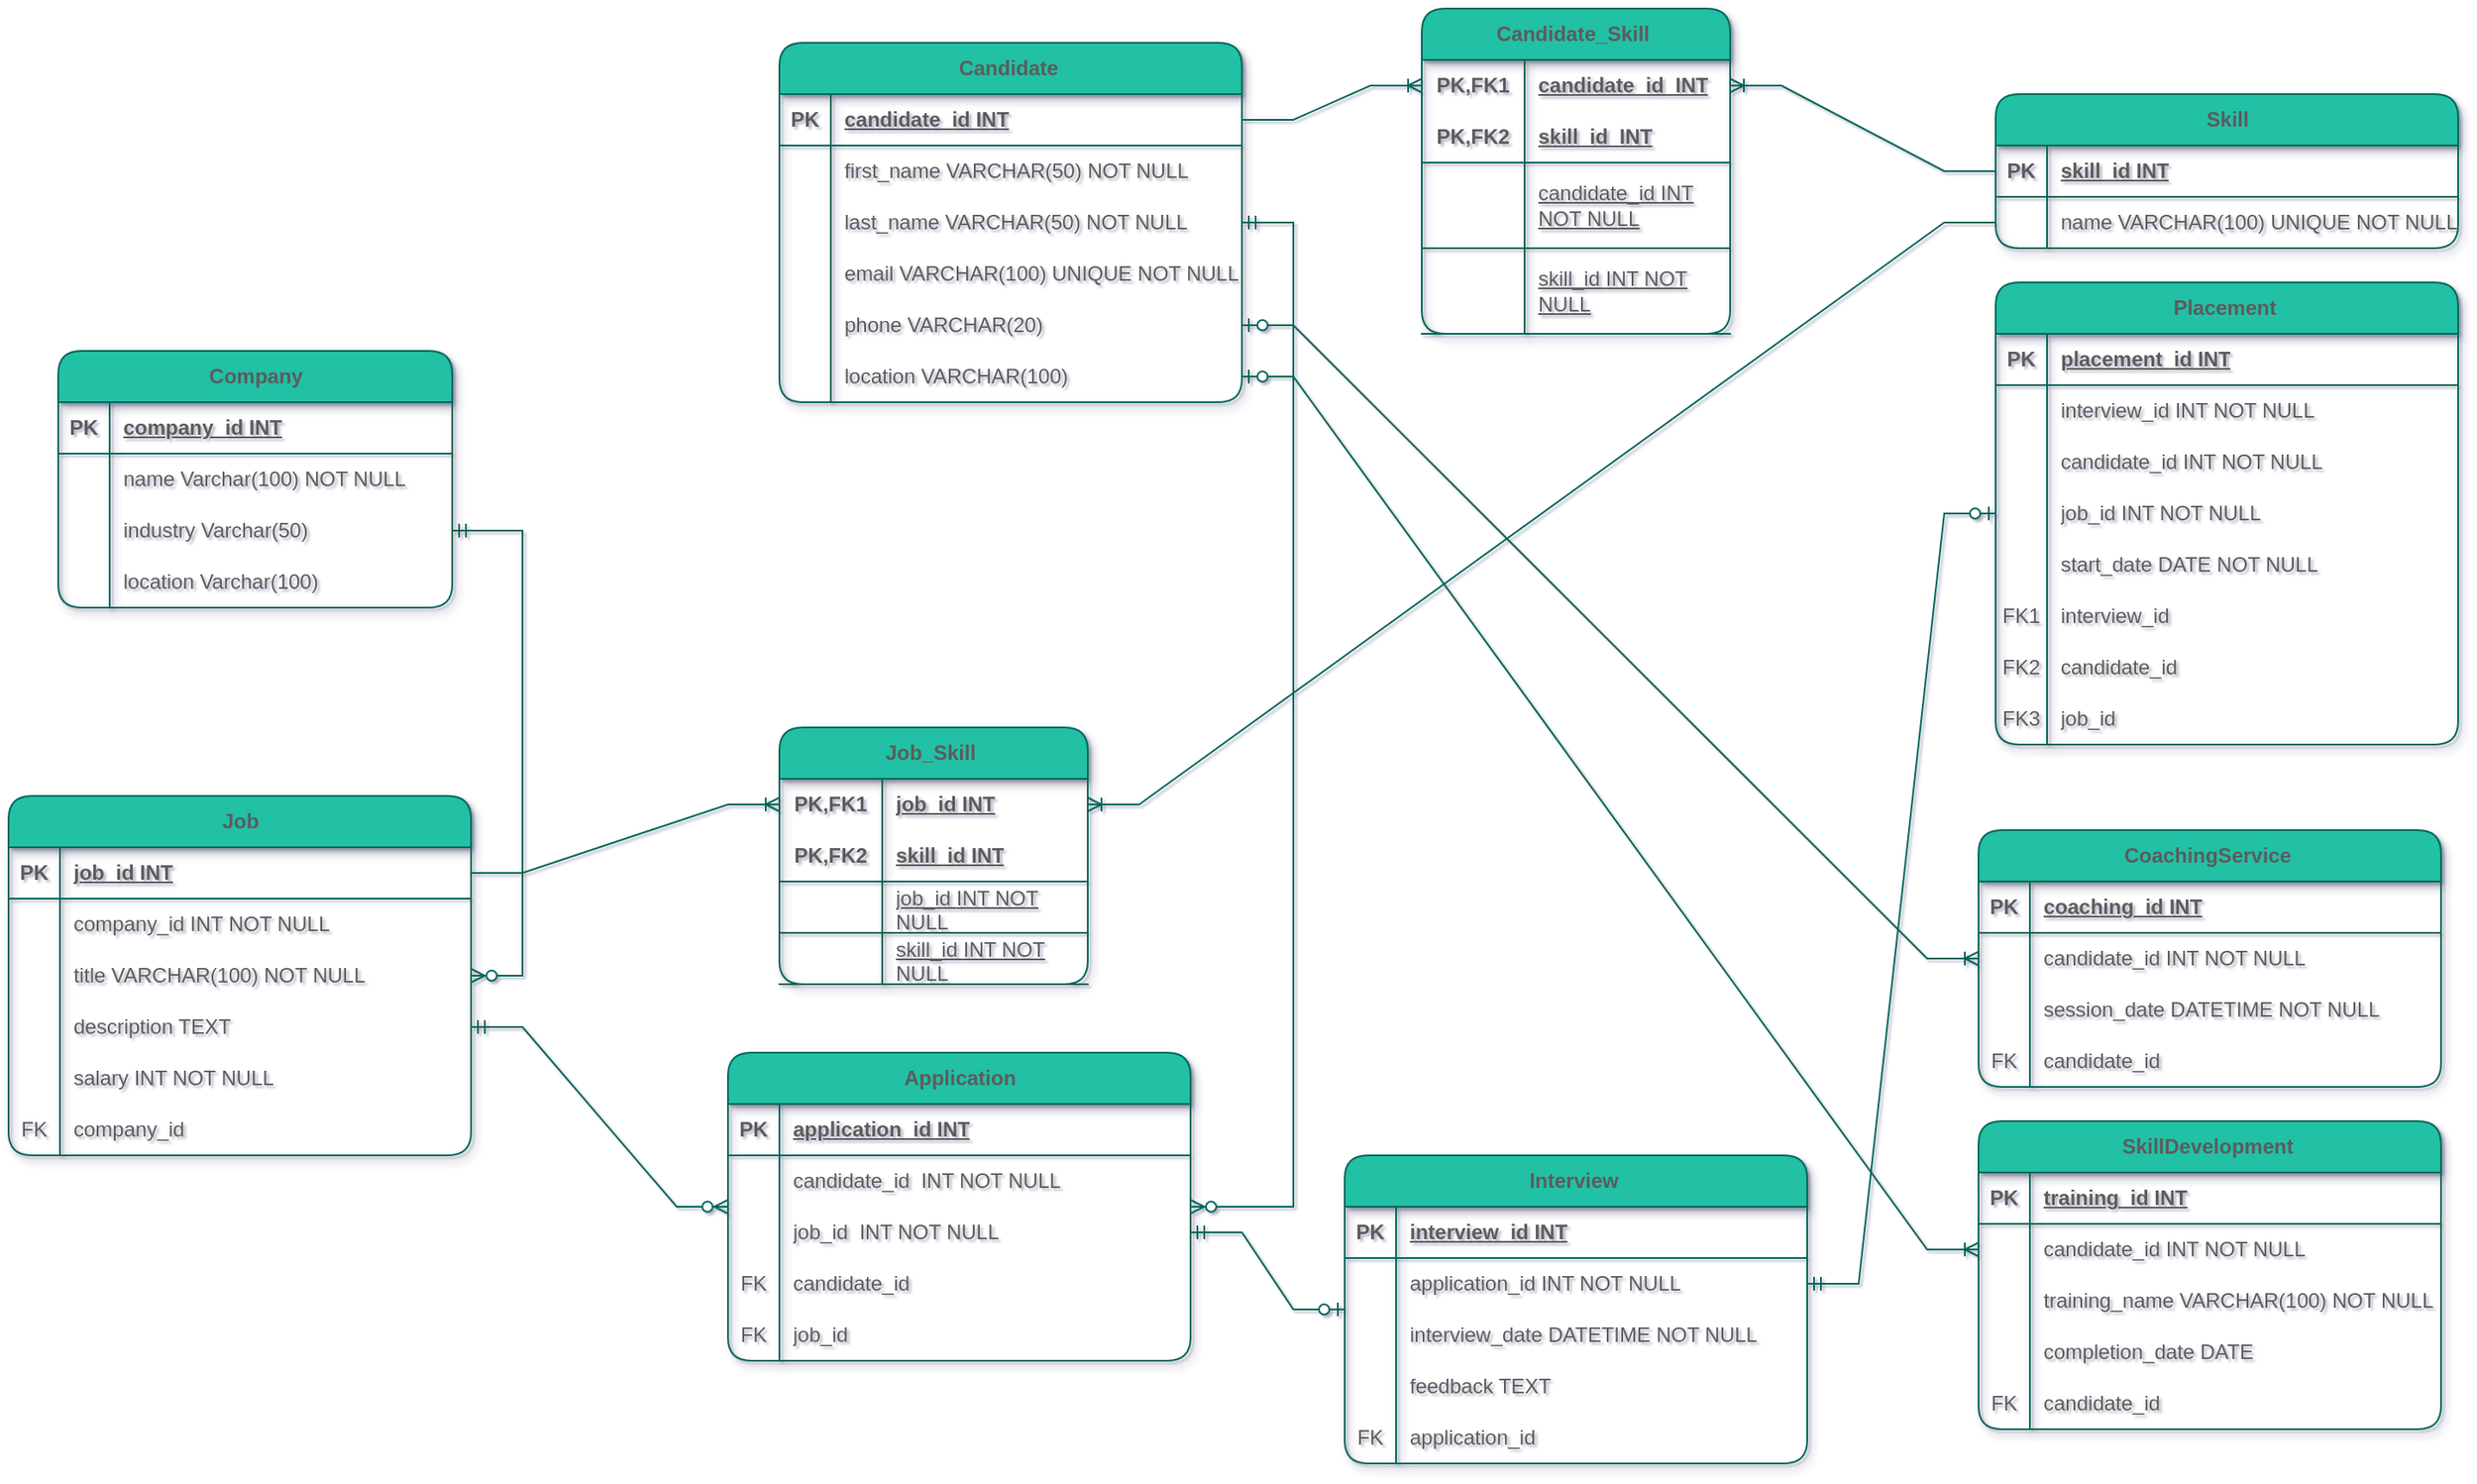 <mxfile version="26.1.1">
  <diagram id="R2lEEEUBdFMjLlhIrx00" name="Page-1">
    <mxGraphModel dx="1796" dy="896" grid="1" gridSize="10" guides="1" tooltips="1" connect="1" arrows="1" fold="1" page="1" pageScale="1" pageWidth="2339" pageHeight="3300" background="#FFFFFF" math="0" shadow="1" extFonts="Permanent Marker^https://fonts.googleapis.com/css?family=Permanent+Marker">
      <root>
        <mxCell id="0" />
        <mxCell id="1" parent="0" />
        <mxCell id="1yxfNC8vcATjZreJMVY--1" value="Company " style="shape=table;startSize=30;container=1;collapsible=1;childLayout=tableLayout;fixedRows=1;rowLines=0;fontStyle=1;align=center;resizeLast=1;html=1;rounded=1;shadow=1;labelBackgroundColor=none;fillColor=#21C0A5;strokeColor=#006658;fontColor=#5C5C5C;" vertex="1" parent="1">
          <mxGeometry x="79" y="230" width="230" height="150" as="geometry" />
        </mxCell>
        <mxCell id="1yxfNC8vcATjZreJMVY--2" value="" style="shape=tableRow;horizontal=0;startSize=0;swimlaneHead=0;swimlaneBody=0;fillColor=none;collapsible=0;dropTarget=0;points=[[0,0.5],[1,0.5]];portConstraint=eastwest;top=0;left=0;right=0;bottom=1;rounded=1;labelBackgroundColor=none;strokeColor=#006658;fontColor=#5C5C5C;" vertex="1" parent="1yxfNC8vcATjZreJMVY--1">
          <mxGeometry y="30" width="230" height="30" as="geometry" />
        </mxCell>
        <mxCell id="1yxfNC8vcATjZreJMVY--3" value="PK" style="shape=partialRectangle;connectable=0;fillColor=none;top=0;left=0;bottom=0;right=0;fontStyle=1;overflow=hidden;whiteSpace=wrap;html=1;rounded=1;labelBackgroundColor=none;strokeColor=#006658;fontColor=#5C5C5C;" vertex="1" parent="1yxfNC8vcATjZreJMVY--2">
          <mxGeometry width="30" height="30" as="geometry">
            <mxRectangle width="30" height="30" as="alternateBounds" />
          </mxGeometry>
        </mxCell>
        <mxCell id="1yxfNC8vcATjZreJMVY--4" value="company_id INT" style="shape=partialRectangle;connectable=0;fillColor=none;top=0;left=0;bottom=0;right=0;align=left;spacingLeft=6;fontStyle=5;overflow=hidden;whiteSpace=wrap;html=1;rounded=1;labelBackgroundColor=none;strokeColor=#006658;fontColor=#5C5C5C;" vertex="1" parent="1yxfNC8vcATjZreJMVY--2">
          <mxGeometry x="30" width="200" height="30" as="geometry">
            <mxRectangle width="200" height="30" as="alternateBounds" />
          </mxGeometry>
        </mxCell>
        <mxCell id="1yxfNC8vcATjZreJMVY--5" value="" style="shape=tableRow;horizontal=0;startSize=0;swimlaneHead=0;swimlaneBody=0;fillColor=none;collapsible=0;dropTarget=0;points=[[0,0.5],[1,0.5]];portConstraint=eastwest;top=0;left=0;right=0;bottom=0;rounded=1;labelBackgroundColor=none;strokeColor=#006658;fontColor=#5C5C5C;" vertex="1" parent="1yxfNC8vcATjZreJMVY--1">
          <mxGeometry y="60" width="230" height="30" as="geometry" />
        </mxCell>
        <mxCell id="1yxfNC8vcATjZreJMVY--6" value="" style="shape=partialRectangle;connectable=0;fillColor=none;top=0;left=0;bottom=0;right=0;editable=1;overflow=hidden;whiteSpace=wrap;html=1;rounded=1;labelBackgroundColor=none;strokeColor=#006658;fontColor=#5C5C5C;" vertex="1" parent="1yxfNC8vcATjZreJMVY--5">
          <mxGeometry width="30" height="30" as="geometry">
            <mxRectangle width="30" height="30" as="alternateBounds" />
          </mxGeometry>
        </mxCell>
        <mxCell id="1yxfNC8vcATjZreJMVY--7" value="name Varchar(100) NOT NULL" style="shape=partialRectangle;connectable=0;fillColor=none;top=0;left=0;bottom=0;right=0;align=left;spacingLeft=6;overflow=hidden;whiteSpace=wrap;html=1;rounded=1;labelBackgroundColor=none;strokeColor=#006658;fontColor=#5C5C5C;" vertex="1" parent="1yxfNC8vcATjZreJMVY--5">
          <mxGeometry x="30" width="200" height="30" as="geometry">
            <mxRectangle width="200" height="30" as="alternateBounds" />
          </mxGeometry>
        </mxCell>
        <mxCell id="1yxfNC8vcATjZreJMVY--8" value="" style="shape=tableRow;horizontal=0;startSize=0;swimlaneHead=0;swimlaneBody=0;fillColor=none;collapsible=0;dropTarget=0;points=[[0,0.5],[1,0.5]];portConstraint=eastwest;top=0;left=0;right=0;bottom=0;rounded=1;labelBackgroundColor=none;strokeColor=#006658;fontColor=#5C5C5C;" vertex="1" parent="1yxfNC8vcATjZreJMVY--1">
          <mxGeometry y="90" width="230" height="30" as="geometry" />
        </mxCell>
        <mxCell id="1yxfNC8vcATjZreJMVY--9" value="" style="shape=partialRectangle;connectable=0;fillColor=none;top=0;left=0;bottom=0;right=0;editable=1;overflow=hidden;whiteSpace=wrap;html=1;rounded=1;labelBackgroundColor=none;strokeColor=#006658;fontColor=#5C5C5C;" vertex="1" parent="1yxfNC8vcATjZreJMVY--8">
          <mxGeometry width="30" height="30" as="geometry">
            <mxRectangle width="30" height="30" as="alternateBounds" />
          </mxGeometry>
        </mxCell>
        <mxCell id="1yxfNC8vcATjZreJMVY--10" value="industry Varchar(50)" style="shape=partialRectangle;connectable=0;fillColor=none;top=0;left=0;bottom=0;right=0;align=left;spacingLeft=6;overflow=hidden;whiteSpace=wrap;html=1;rounded=1;labelBackgroundColor=none;strokeColor=#006658;fontColor=#5C5C5C;" vertex="1" parent="1yxfNC8vcATjZreJMVY--8">
          <mxGeometry x="30" width="200" height="30" as="geometry">
            <mxRectangle width="200" height="30" as="alternateBounds" />
          </mxGeometry>
        </mxCell>
        <mxCell id="1yxfNC8vcATjZreJMVY--11" value="" style="shape=tableRow;horizontal=0;startSize=0;swimlaneHead=0;swimlaneBody=0;fillColor=none;collapsible=0;dropTarget=0;points=[[0,0.5],[1,0.5]];portConstraint=eastwest;top=0;left=0;right=0;bottom=0;rounded=1;labelBackgroundColor=none;strokeColor=#006658;fontColor=#5C5C5C;" vertex="1" parent="1yxfNC8vcATjZreJMVY--1">
          <mxGeometry y="120" width="230" height="30" as="geometry" />
        </mxCell>
        <mxCell id="1yxfNC8vcATjZreJMVY--12" value="" style="shape=partialRectangle;connectable=0;fillColor=none;top=0;left=0;bottom=0;right=0;editable=1;overflow=hidden;whiteSpace=wrap;html=1;rounded=1;labelBackgroundColor=none;strokeColor=#006658;fontColor=#5C5C5C;" vertex="1" parent="1yxfNC8vcATjZreJMVY--11">
          <mxGeometry width="30" height="30" as="geometry">
            <mxRectangle width="30" height="30" as="alternateBounds" />
          </mxGeometry>
        </mxCell>
        <mxCell id="1yxfNC8vcATjZreJMVY--13" value="location Varchar(100)" style="shape=partialRectangle;connectable=0;fillColor=none;top=0;left=0;bottom=0;right=0;align=left;spacingLeft=6;overflow=hidden;whiteSpace=wrap;html=1;rounded=1;labelBackgroundColor=none;strokeColor=#006658;fontColor=#5C5C5C;" vertex="1" parent="1yxfNC8vcATjZreJMVY--11">
          <mxGeometry x="30" width="200" height="30" as="geometry">
            <mxRectangle width="200" height="30" as="alternateBounds" />
          </mxGeometry>
        </mxCell>
        <mxCell id="1yxfNC8vcATjZreJMVY--22" value="Candidate&amp;nbsp; " style="shape=table;startSize=30;container=1;collapsible=1;childLayout=tableLayout;fixedRows=1;rowLines=0;fontStyle=1;align=center;resizeLast=1;html=1;rounded=1;shadow=1;labelBackgroundColor=none;fillColor=#21C0A5;strokeColor=#006658;fontColor=#5C5C5C;" vertex="1" parent="1">
          <mxGeometry x="500" y="50" width="270" height="210" as="geometry" />
        </mxCell>
        <mxCell id="1yxfNC8vcATjZreJMVY--23" value="" style="shape=tableRow;horizontal=0;startSize=0;swimlaneHead=0;swimlaneBody=0;fillColor=none;collapsible=0;dropTarget=0;points=[[0,0.5],[1,0.5]];portConstraint=eastwest;top=0;left=0;right=0;bottom=1;rounded=1;labelBackgroundColor=none;strokeColor=#006658;fontColor=#5C5C5C;" vertex="1" parent="1yxfNC8vcATjZreJMVY--22">
          <mxGeometry y="30" width="270" height="30" as="geometry" />
        </mxCell>
        <mxCell id="1yxfNC8vcATjZreJMVY--24" value="PK" style="shape=partialRectangle;connectable=0;fillColor=none;top=0;left=0;bottom=0;right=0;fontStyle=1;overflow=hidden;whiteSpace=wrap;html=1;rounded=1;labelBackgroundColor=none;strokeColor=#006658;fontColor=#5C5C5C;" vertex="1" parent="1yxfNC8vcATjZreJMVY--23">
          <mxGeometry width="30" height="30" as="geometry">
            <mxRectangle width="30" height="30" as="alternateBounds" />
          </mxGeometry>
        </mxCell>
        <mxCell id="1yxfNC8vcATjZreJMVY--25" value="candidate_id INT" style="shape=partialRectangle;connectable=0;fillColor=none;top=0;left=0;bottom=0;right=0;align=left;spacingLeft=6;fontStyle=5;overflow=hidden;whiteSpace=wrap;html=1;rounded=1;labelBackgroundColor=none;strokeColor=#006658;fontColor=#5C5C5C;" vertex="1" parent="1yxfNC8vcATjZreJMVY--23">
          <mxGeometry x="30" width="240" height="30" as="geometry">
            <mxRectangle width="240" height="30" as="alternateBounds" />
          </mxGeometry>
        </mxCell>
        <mxCell id="1yxfNC8vcATjZreJMVY--26" value="" style="shape=tableRow;horizontal=0;startSize=0;swimlaneHead=0;swimlaneBody=0;fillColor=none;collapsible=0;dropTarget=0;points=[[0,0.5],[1,0.5]];portConstraint=eastwest;top=0;left=0;right=0;bottom=0;rounded=1;labelBackgroundColor=none;strokeColor=#006658;fontColor=#5C5C5C;" vertex="1" parent="1yxfNC8vcATjZreJMVY--22">
          <mxGeometry y="60" width="270" height="30" as="geometry" />
        </mxCell>
        <mxCell id="1yxfNC8vcATjZreJMVY--27" value="" style="shape=partialRectangle;connectable=0;fillColor=none;top=0;left=0;bottom=0;right=0;editable=1;overflow=hidden;whiteSpace=wrap;html=1;rounded=1;labelBackgroundColor=none;strokeColor=#006658;fontColor=#5C5C5C;" vertex="1" parent="1yxfNC8vcATjZreJMVY--26">
          <mxGeometry width="30" height="30" as="geometry">
            <mxRectangle width="30" height="30" as="alternateBounds" />
          </mxGeometry>
        </mxCell>
        <mxCell id="1yxfNC8vcATjZreJMVY--28" value="&lt;div&gt;first_name VARCHAR(50) NOT NULL&lt;/div&gt;" style="shape=partialRectangle;connectable=0;fillColor=none;top=0;left=0;bottom=0;right=0;align=left;spacingLeft=6;overflow=hidden;whiteSpace=wrap;html=1;rounded=1;labelBackgroundColor=none;strokeColor=#006658;fontColor=#5C5C5C;" vertex="1" parent="1yxfNC8vcATjZreJMVY--26">
          <mxGeometry x="30" width="240" height="30" as="geometry">
            <mxRectangle width="240" height="30" as="alternateBounds" />
          </mxGeometry>
        </mxCell>
        <mxCell id="1yxfNC8vcATjZreJMVY--29" value="" style="shape=tableRow;horizontal=0;startSize=0;swimlaneHead=0;swimlaneBody=0;fillColor=none;collapsible=0;dropTarget=0;points=[[0,0.5],[1,0.5]];portConstraint=eastwest;top=0;left=0;right=0;bottom=0;rounded=1;labelBackgroundColor=none;strokeColor=#006658;fontColor=#5C5C5C;" vertex="1" parent="1yxfNC8vcATjZreJMVY--22">
          <mxGeometry y="90" width="270" height="30" as="geometry" />
        </mxCell>
        <mxCell id="1yxfNC8vcATjZreJMVY--30" value="" style="shape=partialRectangle;connectable=0;fillColor=none;top=0;left=0;bottom=0;right=0;editable=1;overflow=hidden;whiteSpace=wrap;html=1;rounded=1;labelBackgroundColor=none;strokeColor=#006658;fontColor=#5C5C5C;" vertex="1" parent="1yxfNC8vcATjZreJMVY--29">
          <mxGeometry width="30" height="30" as="geometry">
            <mxRectangle width="30" height="30" as="alternateBounds" />
          </mxGeometry>
        </mxCell>
        <mxCell id="1yxfNC8vcATjZreJMVY--31" value="last_name VARCHAR(50) NOT NULL" style="shape=partialRectangle;connectable=0;fillColor=none;top=0;left=0;bottom=0;right=0;align=left;spacingLeft=6;overflow=hidden;whiteSpace=wrap;html=1;rounded=1;labelBackgroundColor=none;strokeColor=#006658;fontColor=#5C5C5C;" vertex="1" parent="1yxfNC8vcATjZreJMVY--29">
          <mxGeometry x="30" width="240" height="30" as="geometry">
            <mxRectangle width="240" height="30" as="alternateBounds" />
          </mxGeometry>
        </mxCell>
        <mxCell id="1yxfNC8vcATjZreJMVY--32" value="" style="shape=tableRow;horizontal=0;startSize=0;swimlaneHead=0;swimlaneBody=0;fillColor=none;collapsible=0;dropTarget=0;points=[[0,0.5],[1,0.5]];portConstraint=eastwest;top=0;left=0;right=0;bottom=0;rounded=1;labelBackgroundColor=none;strokeColor=#006658;fontColor=#5C5C5C;" vertex="1" parent="1yxfNC8vcATjZreJMVY--22">
          <mxGeometry y="120" width="270" height="30" as="geometry" />
        </mxCell>
        <mxCell id="1yxfNC8vcATjZreJMVY--33" value="" style="shape=partialRectangle;connectable=0;fillColor=none;top=0;left=0;bottom=0;right=0;editable=1;overflow=hidden;whiteSpace=wrap;html=1;rounded=1;labelBackgroundColor=none;strokeColor=#006658;fontColor=#5C5C5C;" vertex="1" parent="1yxfNC8vcATjZreJMVY--32">
          <mxGeometry width="30" height="30" as="geometry">
            <mxRectangle width="30" height="30" as="alternateBounds" />
          </mxGeometry>
        </mxCell>
        <mxCell id="1yxfNC8vcATjZreJMVY--34" value="email VARCHAR(100) UNIQUE NOT NULL" style="shape=partialRectangle;connectable=0;fillColor=none;top=0;left=0;bottom=0;right=0;align=left;spacingLeft=6;overflow=hidden;whiteSpace=wrap;html=1;rounded=1;labelBackgroundColor=none;strokeColor=#006658;fontColor=#5C5C5C;" vertex="1" parent="1yxfNC8vcATjZreJMVY--32">
          <mxGeometry x="30" width="240" height="30" as="geometry">
            <mxRectangle width="240" height="30" as="alternateBounds" />
          </mxGeometry>
        </mxCell>
        <mxCell id="EdJ3pxTSiF7LKhKsTeOJ-5" value="" style="shape=tableRow;horizontal=0;startSize=0;swimlaneHead=0;swimlaneBody=0;fillColor=none;collapsible=0;dropTarget=0;points=[[0,0.5],[1,0.5]];portConstraint=eastwest;top=0;left=0;right=0;bottom=0;rounded=1;labelBackgroundColor=none;strokeColor=#006658;fontColor=#5C5C5C;" vertex="1" parent="1yxfNC8vcATjZreJMVY--22">
          <mxGeometry y="150" width="270" height="30" as="geometry" />
        </mxCell>
        <mxCell id="EdJ3pxTSiF7LKhKsTeOJ-6" value="" style="shape=partialRectangle;connectable=0;fillColor=none;top=0;left=0;bottom=0;right=0;editable=1;overflow=hidden;whiteSpace=wrap;html=1;rounded=1;labelBackgroundColor=none;strokeColor=#006658;fontColor=#5C5C5C;" vertex="1" parent="EdJ3pxTSiF7LKhKsTeOJ-5">
          <mxGeometry width="30" height="30" as="geometry">
            <mxRectangle width="30" height="30" as="alternateBounds" />
          </mxGeometry>
        </mxCell>
        <mxCell id="EdJ3pxTSiF7LKhKsTeOJ-7" value="phone VARCHAR(20)" style="shape=partialRectangle;connectable=0;fillColor=none;top=0;left=0;bottom=0;right=0;align=left;spacingLeft=6;overflow=hidden;whiteSpace=wrap;html=1;rounded=1;labelBackgroundColor=none;strokeColor=#006658;fontColor=#5C5C5C;" vertex="1" parent="EdJ3pxTSiF7LKhKsTeOJ-5">
          <mxGeometry x="30" width="240" height="30" as="geometry">
            <mxRectangle width="240" height="30" as="alternateBounds" />
          </mxGeometry>
        </mxCell>
        <mxCell id="EdJ3pxTSiF7LKhKsTeOJ-8" value="" style="shape=tableRow;horizontal=0;startSize=0;swimlaneHead=0;swimlaneBody=0;fillColor=none;collapsible=0;dropTarget=0;points=[[0,0.5],[1,0.5]];portConstraint=eastwest;top=0;left=0;right=0;bottom=0;rounded=1;labelBackgroundColor=none;strokeColor=#006658;fontColor=#5C5C5C;" vertex="1" parent="1yxfNC8vcATjZreJMVY--22">
          <mxGeometry y="180" width="270" height="30" as="geometry" />
        </mxCell>
        <mxCell id="EdJ3pxTSiF7LKhKsTeOJ-9" value="" style="shape=partialRectangle;connectable=0;fillColor=none;top=0;left=0;bottom=0;right=0;editable=1;overflow=hidden;whiteSpace=wrap;html=1;rounded=1;labelBackgroundColor=none;strokeColor=#006658;fontColor=#5C5C5C;" vertex="1" parent="EdJ3pxTSiF7LKhKsTeOJ-8">
          <mxGeometry width="30" height="30" as="geometry">
            <mxRectangle width="30" height="30" as="alternateBounds" />
          </mxGeometry>
        </mxCell>
        <mxCell id="EdJ3pxTSiF7LKhKsTeOJ-10" value="location VARCHAR(100)" style="shape=partialRectangle;connectable=0;fillColor=none;top=0;left=0;bottom=0;right=0;align=left;spacingLeft=6;overflow=hidden;whiteSpace=wrap;html=1;rounded=1;labelBackgroundColor=none;strokeColor=#006658;fontColor=#5C5C5C;" vertex="1" parent="EdJ3pxTSiF7LKhKsTeOJ-8">
          <mxGeometry x="30" width="240" height="30" as="geometry">
            <mxRectangle width="240" height="30" as="alternateBounds" />
          </mxGeometry>
        </mxCell>
        <mxCell id="EdJ3pxTSiF7LKhKsTeOJ-11" value="Job" style="shape=table;startSize=30;container=1;collapsible=1;childLayout=tableLayout;fixedRows=1;rowLines=0;fontStyle=1;align=center;resizeLast=1;html=1;rounded=1;shadow=1;labelBackgroundColor=none;fillColor=#21C0A5;strokeColor=#006658;fontColor=#5C5C5C;" vertex="1" parent="1">
          <mxGeometry x="50" y="490" width="270" height="210" as="geometry" />
        </mxCell>
        <mxCell id="EdJ3pxTSiF7LKhKsTeOJ-12" value="" style="shape=tableRow;horizontal=0;startSize=0;swimlaneHead=0;swimlaneBody=0;fillColor=none;collapsible=0;dropTarget=0;points=[[0,0.5],[1,0.5]];portConstraint=eastwest;top=0;left=0;right=0;bottom=1;rounded=1;labelBackgroundColor=none;strokeColor=#006658;fontColor=#5C5C5C;" vertex="1" parent="EdJ3pxTSiF7LKhKsTeOJ-11">
          <mxGeometry y="30" width="270" height="30" as="geometry" />
        </mxCell>
        <mxCell id="EdJ3pxTSiF7LKhKsTeOJ-13" value="PK" style="shape=partialRectangle;connectable=0;fillColor=none;top=0;left=0;bottom=0;right=0;fontStyle=1;overflow=hidden;whiteSpace=wrap;html=1;rounded=1;labelBackgroundColor=none;strokeColor=#006658;fontColor=#5C5C5C;" vertex="1" parent="EdJ3pxTSiF7LKhKsTeOJ-12">
          <mxGeometry width="30" height="30" as="geometry">
            <mxRectangle width="30" height="30" as="alternateBounds" />
          </mxGeometry>
        </mxCell>
        <mxCell id="EdJ3pxTSiF7LKhKsTeOJ-14" value="job_id INT" style="shape=partialRectangle;connectable=0;fillColor=none;top=0;left=0;bottom=0;right=0;align=left;spacingLeft=6;fontStyle=5;overflow=hidden;whiteSpace=wrap;html=1;rounded=1;labelBackgroundColor=none;strokeColor=#006658;fontColor=#5C5C5C;" vertex="1" parent="EdJ3pxTSiF7LKhKsTeOJ-12">
          <mxGeometry x="30" width="240" height="30" as="geometry">
            <mxRectangle width="240" height="30" as="alternateBounds" />
          </mxGeometry>
        </mxCell>
        <mxCell id="EdJ3pxTSiF7LKhKsTeOJ-15" value="" style="shape=tableRow;horizontal=0;startSize=0;swimlaneHead=0;swimlaneBody=0;fillColor=none;collapsible=0;dropTarget=0;points=[[0,0.5],[1,0.5]];portConstraint=eastwest;top=0;left=0;right=0;bottom=0;rounded=1;labelBackgroundColor=none;strokeColor=#006658;fontColor=#5C5C5C;" vertex="1" parent="EdJ3pxTSiF7LKhKsTeOJ-11">
          <mxGeometry y="60" width="270" height="30" as="geometry" />
        </mxCell>
        <mxCell id="EdJ3pxTSiF7LKhKsTeOJ-16" value="" style="shape=partialRectangle;connectable=0;fillColor=none;top=0;left=0;bottom=0;right=0;editable=1;overflow=hidden;whiteSpace=wrap;html=1;rounded=1;labelBackgroundColor=none;strokeColor=#006658;fontColor=#5C5C5C;" vertex="1" parent="EdJ3pxTSiF7LKhKsTeOJ-15">
          <mxGeometry width="30" height="30" as="geometry">
            <mxRectangle width="30" height="30" as="alternateBounds" />
          </mxGeometry>
        </mxCell>
        <mxCell id="EdJ3pxTSiF7LKhKsTeOJ-17" value="&lt;div&gt;company_id INT NOT NULL&lt;/div&gt;" style="shape=partialRectangle;connectable=0;fillColor=none;top=0;left=0;bottom=0;right=0;align=left;spacingLeft=6;overflow=hidden;whiteSpace=wrap;html=1;rounded=1;labelBackgroundColor=none;strokeColor=#006658;fontColor=#5C5C5C;" vertex="1" parent="EdJ3pxTSiF7LKhKsTeOJ-15">
          <mxGeometry x="30" width="240" height="30" as="geometry">
            <mxRectangle width="240" height="30" as="alternateBounds" />
          </mxGeometry>
        </mxCell>
        <mxCell id="EdJ3pxTSiF7LKhKsTeOJ-18" value="" style="shape=tableRow;horizontal=0;startSize=0;swimlaneHead=0;swimlaneBody=0;fillColor=none;collapsible=0;dropTarget=0;points=[[0,0.5],[1,0.5]];portConstraint=eastwest;top=0;left=0;right=0;bottom=0;rounded=1;labelBackgroundColor=none;strokeColor=#006658;fontColor=#5C5C5C;" vertex="1" parent="EdJ3pxTSiF7LKhKsTeOJ-11">
          <mxGeometry y="90" width="270" height="30" as="geometry" />
        </mxCell>
        <mxCell id="EdJ3pxTSiF7LKhKsTeOJ-19" value="" style="shape=partialRectangle;connectable=0;fillColor=none;top=0;left=0;bottom=0;right=0;editable=1;overflow=hidden;whiteSpace=wrap;html=1;rounded=1;labelBackgroundColor=none;strokeColor=#006658;fontColor=#5C5C5C;" vertex="1" parent="EdJ3pxTSiF7LKhKsTeOJ-18">
          <mxGeometry width="30" height="30" as="geometry">
            <mxRectangle width="30" height="30" as="alternateBounds" />
          </mxGeometry>
        </mxCell>
        <mxCell id="EdJ3pxTSiF7LKhKsTeOJ-20" value="title VARCHAR(100) NOT NULL" style="shape=partialRectangle;connectable=0;fillColor=none;top=0;left=0;bottom=0;right=0;align=left;spacingLeft=6;overflow=hidden;whiteSpace=wrap;html=1;rounded=1;labelBackgroundColor=none;strokeColor=#006658;fontColor=#5C5C5C;" vertex="1" parent="EdJ3pxTSiF7LKhKsTeOJ-18">
          <mxGeometry x="30" width="240" height="30" as="geometry">
            <mxRectangle width="240" height="30" as="alternateBounds" />
          </mxGeometry>
        </mxCell>
        <mxCell id="EdJ3pxTSiF7LKhKsTeOJ-21" value="" style="shape=tableRow;horizontal=0;startSize=0;swimlaneHead=0;swimlaneBody=0;fillColor=none;collapsible=0;dropTarget=0;points=[[0,0.5],[1,0.5]];portConstraint=eastwest;top=0;left=0;right=0;bottom=0;rounded=1;labelBackgroundColor=none;strokeColor=#006658;fontColor=#5C5C5C;" vertex="1" parent="EdJ3pxTSiF7LKhKsTeOJ-11">
          <mxGeometry y="120" width="270" height="30" as="geometry" />
        </mxCell>
        <mxCell id="EdJ3pxTSiF7LKhKsTeOJ-22" value="" style="shape=partialRectangle;connectable=0;fillColor=none;top=0;left=0;bottom=0;right=0;editable=1;overflow=hidden;whiteSpace=wrap;html=1;rounded=1;labelBackgroundColor=none;strokeColor=#006658;fontColor=#5C5C5C;" vertex="1" parent="EdJ3pxTSiF7LKhKsTeOJ-21">
          <mxGeometry width="30" height="30" as="geometry">
            <mxRectangle width="30" height="30" as="alternateBounds" />
          </mxGeometry>
        </mxCell>
        <mxCell id="EdJ3pxTSiF7LKhKsTeOJ-23" value="description TEXT" style="shape=partialRectangle;connectable=0;fillColor=none;top=0;left=0;bottom=0;right=0;align=left;spacingLeft=6;overflow=hidden;whiteSpace=wrap;html=1;rounded=1;labelBackgroundColor=none;strokeColor=#006658;fontColor=#5C5C5C;" vertex="1" parent="EdJ3pxTSiF7LKhKsTeOJ-21">
          <mxGeometry x="30" width="240" height="30" as="geometry">
            <mxRectangle width="240" height="30" as="alternateBounds" />
          </mxGeometry>
        </mxCell>
        <mxCell id="EdJ3pxTSiF7LKhKsTeOJ-24" value="" style="shape=tableRow;horizontal=0;startSize=0;swimlaneHead=0;swimlaneBody=0;fillColor=none;collapsible=0;dropTarget=0;points=[[0,0.5],[1,0.5]];portConstraint=eastwest;top=0;left=0;right=0;bottom=0;rounded=1;labelBackgroundColor=none;strokeColor=#006658;fontColor=#5C5C5C;" vertex="1" parent="EdJ3pxTSiF7LKhKsTeOJ-11">
          <mxGeometry y="150" width="270" height="30" as="geometry" />
        </mxCell>
        <mxCell id="EdJ3pxTSiF7LKhKsTeOJ-25" value="" style="shape=partialRectangle;connectable=0;fillColor=none;top=0;left=0;bottom=0;right=0;editable=1;overflow=hidden;whiteSpace=wrap;html=1;rounded=1;labelBackgroundColor=none;strokeColor=#006658;fontColor=#5C5C5C;" vertex="1" parent="EdJ3pxTSiF7LKhKsTeOJ-24">
          <mxGeometry width="30" height="30" as="geometry">
            <mxRectangle width="30" height="30" as="alternateBounds" />
          </mxGeometry>
        </mxCell>
        <mxCell id="EdJ3pxTSiF7LKhKsTeOJ-26" value="salary INT NOT NULL" style="shape=partialRectangle;connectable=0;fillColor=none;top=0;left=0;bottom=0;right=0;align=left;spacingLeft=6;overflow=hidden;whiteSpace=wrap;html=1;rounded=1;labelBackgroundColor=none;strokeColor=#006658;fontColor=#5C5C5C;" vertex="1" parent="EdJ3pxTSiF7LKhKsTeOJ-24">
          <mxGeometry x="30" width="240" height="30" as="geometry">
            <mxRectangle width="240" height="30" as="alternateBounds" />
          </mxGeometry>
        </mxCell>
        <mxCell id="EdJ3pxTSiF7LKhKsTeOJ-27" value="" style="shape=tableRow;horizontal=0;startSize=0;swimlaneHead=0;swimlaneBody=0;fillColor=none;collapsible=0;dropTarget=0;points=[[0,0.5],[1,0.5]];portConstraint=eastwest;top=0;left=0;right=0;bottom=0;rounded=1;labelBackgroundColor=none;strokeColor=#006658;fontColor=#5C5C5C;" vertex="1" parent="EdJ3pxTSiF7LKhKsTeOJ-11">
          <mxGeometry y="180" width="270" height="30" as="geometry" />
        </mxCell>
        <mxCell id="EdJ3pxTSiF7LKhKsTeOJ-28" value="FK" style="shape=partialRectangle;connectable=0;fillColor=none;top=0;left=0;bottom=0;right=0;editable=1;overflow=hidden;whiteSpace=wrap;html=1;rounded=1;labelBackgroundColor=none;strokeColor=#006658;fontColor=#5C5C5C;" vertex="1" parent="EdJ3pxTSiF7LKhKsTeOJ-27">
          <mxGeometry width="30" height="30" as="geometry">
            <mxRectangle width="30" height="30" as="alternateBounds" />
          </mxGeometry>
        </mxCell>
        <mxCell id="EdJ3pxTSiF7LKhKsTeOJ-29" value="company_id" style="shape=partialRectangle;connectable=0;fillColor=none;top=0;left=0;bottom=0;right=0;align=left;spacingLeft=6;overflow=hidden;whiteSpace=wrap;html=1;rounded=1;labelBackgroundColor=none;strokeColor=#006658;fontColor=#5C5C5C;" vertex="1" parent="EdJ3pxTSiF7LKhKsTeOJ-27">
          <mxGeometry x="30" width="240" height="30" as="geometry">
            <mxRectangle width="240" height="30" as="alternateBounds" />
          </mxGeometry>
        </mxCell>
        <mxCell id="EdJ3pxTSiF7LKhKsTeOJ-48" value="" style="edgeStyle=entityRelationEdgeStyle;fontSize=12;html=1;endArrow=ERzeroToMany;startArrow=ERmandOne;rounded=0;strokeColor=#006658;fontColor=#5C5C5C;fillColor=#21C0A5;exitX=1;exitY=0.5;exitDx=0;exitDy=0;" edge="1" parent="1" source="1yxfNC8vcATjZreJMVY--8" target="EdJ3pxTSiF7LKhKsTeOJ-11">
          <mxGeometry width="100" height="100" relative="1" as="geometry">
            <mxPoint x="30" y="230" as="sourcePoint" />
            <mxPoint x="50" y="510" as="targetPoint" />
            <Array as="points">
              <mxPoint x="20" y="330" />
            </Array>
          </mxGeometry>
        </mxCell>
        <mxCell id="EdJ3pxTSiF7LKhKsTeOJ-52" value="Application" style="shape=table;startSize=30;container=1;collapsible=1;childLayout=tableLayout;fixedRows=1;rowLines=0;fontStyle=1;align=center;resizeLast=1;html=1;rounded=1;shadow=1;labelBackgroundColor=none;fillColor=#21C0A5;strokeColor=#006658;fontColor=#5C5C5C;" vertex="1" parent="1">
          <mxGeometry x="470" y="640" width="270" height="180" as="geometry" />
        </mxCell>
        <mxCell id="EdJ3pxTSiF7LKhKsTeOJ-53" value="" style="shape=tableRow;horizontal=0;startSize=0;swimlaneHead=0;swimlaneBody=0;fillColor=none;collapsible=0;dropTarget=0;points=[[0,0.5],[1,0.5]];portConstraint=eastwest;top=0;left=0;right=0;bottom=1;rounded=1;labelBackgroundColor=none;strokeColor=#006658;fontColor=#5C5C5C;" vertex="1" parent="EdJ3pxTSiF7LKhKsTeOJ-52">
          <mxGeometry y="30" width="270" height="30" as="geometry" />
        </mxCell>
        <mxCell id="EdJ3pxTSiF7LKhKsTeOJ-54" value="PK" style="shape=partialRectangle;connectable=0;fillColor=none;top=0;left=0;bottom=0;right=0;fontStyle=1;overflow=hidden;whiteSpace=wrap;html=1;rounded=1;labelBackgroundColor=none;strokeColor=#006658;fontColor=#5C5C5C;" vertex="1" parent="EdJ3pxTSiF7LKhKsTeOJ-53">
          <mxGeometry width="30" height="30" as="geometry">
            <mxRectangle width="30" height="30" as="alternateBounds" />
          </mxGeometry>
        </mxCell>
        <mxCell id="EdJ3pxTSiF7LKhKsTeOJ-55" value="application_id INT" style="shape=partialRectangle;connectable=0;fillColor=none;top=0;left=0;bottom=0;right=0;align=left;spacingLeft=6;fontStyle=5;overflow=hidden;whiteSpace=wrap;html=1;rounded=1;labelBackgroundColor=none;strokeColor=#006658;fontColor=#5C5C5C;" vertex="1" parent="EdJ3pxTSiF7LKhKsTeOJ-53">
          <mxGeometry x="30" width="240" height="30" as="geometry">
            <mxRectangle width="240" height="30" as="alternateBounds" />
          </mxGeometry>
        </mxCell>
        <mxCell id="EdJ3pxTSiF7LKhKsTeOJ-56" value="" style="shape=tableRow;horizontal=0;startSize=0;swimlaneHead=0;swimlaneBody=0;fillColor=none;collapsible=0;dropTarget=0;points=[[0,0.5],[1,0.5]];portConstraint=eastwest;top=0;left=0;right=0;bottom=0;rounded=1;labelBackgroundColor=none;strokeColor=#006658;fontColor=#5C5C5C;" vertex="1" parent="EdJ3pxTSiF7LKhKsTeOJ-52">
          <mxGeometry y="60" width="270" height="30" as="geometry" />
        </mxCell>
        <mxCell id="EdJ3pxTSiF7LKhKsTeOJ-57" value="" style="shape=partialRectangle;connectable=0;fillColor=none;top=0;left=0;bottom=0;right=0;editable=1;overflow=hidden;whiteSpace=wrap;html=1;rounded=1;labelBackgroundColor=none;strokeColor=#006658;fontColor=#5C5C5C;" vertex="1" parent="EdJ3pxTSiF7LKhKsTeOJ-56">
          <mxGeometry width="30" height="30" as="geometry">
            <mxRectangle width="30" height="30" as="alternateBounds" />
          </mxGeometry>
        </mxCell>
        <mxCell id="EdJ3pxTSiF7LKhKsTeOJ-58" value="candidate_id&amp;nbsp;&amp;nbsp;INT NOT NULL" style="shape=partialRectangle;connectable=0;fillColor=none;top=0;left=0;bottom=0;right=0;align=left;spacingLeft=6;overflow=hidden;whiteSpace=wrap;html=1;rounded=1;labelBackgroundColor=none;strokeColor=#006658;fontColor=#5C5C5C;" vertex="1" parent="EdJ3pxTSiF7LKhKsTeOJ-56">
          <mxGeometry x="30" width="240" height="30" as="geometry">
            <mxRectangle width="240" height="30" as="alternateBounds" />
          </mxGeometry>
        </mxCell>
        <mxCell id="EdJ3pxTSiF7LKhKsTeOJ-59" value="" style="shape=tableRow;horizontal=0;startSize=0;swimlaneHead=0;swimlaneBody=0;fillColor=none;collapsible=0;dropTarget=0;points=[[0,0.5],[1,0.5]];portConstraint=eastwest;top=0;left=0;right=0;bottom=0;rounded=1;labelBackgroundColor=none;strokeColor=#006658;fontColor=#5C5C5C;" vertex="1" parent="EdJ3pxTSiF7LKhKsTeOJ-52">
          <mxGeometry y="90" width="270" height="30" as="geometry" />
        </mxCell>
        <mxCell id="EdJ3pxTSiF7LKhKsTeOJ-60" value="" style="shape=partialRectangle;connectable=0;fillColor=none;top=0;left=0;bottom=0;right=0;editable=1;overflow=hidden;whiteSpace=wrap;html=1;rounded=1;labelBackgroundColor=none;strokeColor=#006658;fontColor=#5C5C5C;" vertex="1" parent="EdJ3pxTSiF7LKhKsTeOJ-59">
          <mxGeometry width="30" height="30" as="geometry">
            <mxRectangle width="30" height="30" as="alternateBounds" />
          </mxGeometry>
        </mxCell>
        <mxCell id="EdJ3pxTSiF7LKhKsTeOJ-61" value="job_id&amp;nbsp;&amp;nbsp;INT NOT NULL" style="shape=partialRectangle;connectable=0;fillColor=none;top=0;left=0;bottom=0;right=0;align=left;spacingLeft=6;overflow=hidden;whiteSpace=wrap;html=1;rounded=1;labelBackgroundColor=none;strokeColor=#006658;fontColor=#5C5C5C;" vertex="1" parent="EdJ3pxTSiF7LKhKsTeOJ-59">
          <mxGeometry x="30" width="240" height="30" as="geometry">
            <mxRectangle width="240" height="30" as="alternateBounds" />
          </mxGeometry>
        </mxCell>
        <mxCell id="EdJ3pxTSiF7LKhKsTeOJ-201" value="" style="shape=tableRow;horizontal=0;startSize=0;swimlaneHead=0;swimlaneBody=0;fillColor=none;collapsible=0;dropTarget=0;points=[[0,0.5],[1,0.5]];portConstraint=eastwest;top=0;left=0;right=0;bottom=0;rounded=1;labelBackgroundColor=none;strokeColor=#006658;fontColor=#5C5C5C;" vertex="1" parent="EdJ3pxTSiF7LKhKsTeOJ-52">
          <mxGeometry y="120" width="270" height="30" as="geometry" />
        </mxCell>
        <mxCell id="EdJ3pxTSiF7LKhKsTeOJ-202" value="FK" style="shape=partialRectangle;connectable=0;fillColor=none;top=0;left=0;bottom=0;right=0;editable=1;overflow=hidden;whiteSpace=wrap;html=1;rounded=1;labelBackgroundColor=none;strokeColor=#006658;fontColor=#5C5C5C;" vertex="1" parent="EdJ3pxTSiF7LKhKsTeOJ-201">
          <mxGeometry width="30" height="30" as="geometry">
            <mxRectangle width="30" height="30" as="alternateBounds" />
          </mxGeometry>
        </mxCell>
        <mxCell id="EdJ3pxTSiF7LKhKsTeOJ-203" value="&lt;div&gt;candidate_id&amp;nbsp;&lt;/div&gt;" style="shape=partialRectangle;connectable=0;fillColor=none;top=0;left=0;bottom=0;right=0;align=left;spacingLeft=6;overflow=hidden;whiteSpace=wrap;html=1;rounded=1;labelBackgroundColor=none;strokeColor=#006658;fontColor=#5C5C5C;" vertex="1" parent="EdJ3pxTSiF7LKhKsTeOJ-201">
          <mxGeometry x="30" width="240" height="30" as="geometry">
            <mxRectangle width="240" height="30" as="alternateBounds" />
          </mxGeometry>
        </mxCell>
        <mxCell id="EdJ3pxTSiF7LKhKsTeOJ-204" value="" style="shape=tableRow;horizontal=0;startSize=0;swimlaneHead=0;swimlaneBody=0;fillColor=none;collapsible=0;dropTarget=0;points=[[0,0.5],[1,0.5]];portConstraint=eastwest;top=0;left=0;right=0;bottom=0;rounded=1;labelBackgroundColor=none;strokeColor=#006658;fontColor=#5C5C5C;" vertex="1" parent="EdJ3pxTSiF7LKhKsTeOJ-52">
          <mxGeometry y="150" width="270" height="30" as="geometry" />
        </mxCell>
        <mxCell id="EdJ3pxTSiF7LKhKsTeOJ-205" value="FK" style="shape=partialRectangle;connectable=0;fillColor=none;top=0;left=0;bottom=0;right=0;editable=1;overflow=hidden;whiteSpace=wrap;html=1;rounded=1;labelBackgroundColor=none;strokeColor=#006658;fontColor=#5C5C5C;" vertex="1" parent="EdJ3pxTSiF7LKhKsTeOJ-204">
          <mxGeometry width="30" height="30" as="geometry">
            <mxRectangle width="30" height="30" as="alternateBounds" />
          </mxGeometry>
        </mxCell>
        <mxCell id="EdJ3pxTSiF7LKhKsTeOJ-206" value="job_id&amp;nbsp;" style="shape=partialRectangle;connectable=0;fillColor=none;top=0;left=0;bottom=0;right=0;align=left;spacingLeft=6;overflow=hidden;whiteSpace=wrap;html=1;rounded=1;labelBackgroundColor=none;strokeColor=#006658;fontColor=#5C5C5C;" vertex="1" parent="EdJ3pxTSiF7LKhKsTeOJ-204">
          <mxGeometry x="30" width="240" height="30" as="geometry">
            <mxRectangle width="240" height="30" as="alternateBounds" />
          </mxGeometry>
        </mxCell>
        <mxCell id="EdJ3pxTSiF7LKhKsTeOJ-76" value="Interview&amp;nbsp;" style="shape=table;startSize=30;container=1;collapsible=1;childLayout=tableLayout;fixedRows=1;rowLines=0;fontStyle=1;align=center;resizeLast=1;html=1;rounded=1;shadow=1;labelBackgroundColor=none;fillColor=#21C0A5;strokeColor=#006658;fontColor=#5C5C5C;" vertex="1" parent="1">
          <mxGeometry x="830" y="700" width="270" height="180" as="geometry" />
        </mxCell>
        <mxCell id="EdJ3pxTSiF7LKhKsTeOJ-77" value="" style="shape=tableRow;horizontal=0;startSize=0;swimlaneHead=0;swimlaneBody=0;fillColor=none;collapsible=0;dropTarget=0;points=[[0,0.5],[1,0.5]];portConstraint=eastwest;top=0;left=0;right=0;bottom=1;rounded=1;labelBackgroundColor=none;strokeColor=#006658;fontColor=#5C5C5C;" vertex="1" parent="EdJ3pxTSiF7LKhKsTeOJ-76">
          <mxGeometry y="30" width="270" height="30" as="geometry" />
        </mxCell>
        <mxCell id="EdJ3pxTSiF7LKhKsTeOJ-78" value="PK" style="shape=partialRectangle;connectable=0;fillColor=none;top=0;left=0;bottom=0;right=0;fontStyle=1;overflow=hidden;whiteSpace=wrap;html=1;rounded=1;labelBackgroundColor=none;strokeColor=#006658;fontColor=#5C5C5C;" vertex="1" parent="EdJ3pxTSiF7LKhKsTeOJ-77">
          <mxGeometry width="30" height="30" as="geometry">
            <mxRectangle width="30" height="30" as="alternateBounds" />
          </mxGeometry>
        </mxCell>
        <mxCell id="EdJ3pxTSiF7LKhKsTeOJ-79" value="interview_id INT" style="shape=partialRectangle;connectable=0;fillColor=none;top=0;left=0;bottom=0;right=0;align=left;spacingLeft=6;fontStyle=5;overflow=hidden;whiteSpace=wrap;html=1;rounded=1;labelBackgroundColor=none;strokeColor=#006658;fontColor=#5C5C5C;" vertex="1" parent="EdJ3pxTSiF7LKhKsTeOJ-77">
          <mxGeometry x="30" width="240" height="30" as="geometry">
            <mxRectangle width="240" height="30" as="alternateBounds" />
          </mxGeometry>
        </mxCell>
        <mxCell id="EdJ3pxTSiF7LKhKsTeOJ-80" value="" style="shape=tableRow;horizontal=0;startSize=0;swimlaneHead=0;swimlaneBody=0;fillColor=none;collapsible=0;dropTarget=0;points=[[0,0.5],[1,0.5]];portConstraint=eastwest;top=0;left=0;right=0;bottom=0;rounded=1;labelBackgroundColor=none;strokeColor=#006658;fontColor=#5C5C5C;" vertex="1" parent="EdJ3pxTSiF7LKhKsTeOJ-76">
          <mxGeometry y="60" width="270" height="30" as="geometry" />
        </mxCell>
        <mxCell id="EdJ3pxTSiF7LKhKsTeOJ-81" value="" style="shape=partialRectangle;connectable=0;fillColor=none;top=0;left=0;bottom=0;right=0;editable=1;overflow=hidden;whiteSpace=wrap;html=1;rounded=1;labelBackgroundColor=none;strokeColor=#006658;fontColor=#5C5C5C;" vertex="1" parent="EdJ3pxTSiF7LKhKsTeOJ-80">
          <mxGeometry width="30" height="30" as="geometry">
            <mxRectangle width="30" height="30" as="alternateBounds" />
          </mxGeometry>
        </mxCell>
        <mxCell id="EdJ3pxTSiF7LKhKsTeOJ-82" value="application_id INT NOT NULL" style="shape=partialRectangle;connectable=0;fillColor=none;top=0;left=0;bottom=0;right=0;align=left;spacingLeft=6;overflow=hidden;whiteSpace=wrap;html=1;rounded=1;labelBackgroundColor=none;strokeColor=#006658;fontColor=#5C5C5C;" vertex="1" parent="EdJ3pxTSiF7LKhKsTeOJ-80">
          <mxGeometry x="30" width="240" height="30" as="geometry">
            <mxRectangle width="240" height="30" as="alternateBounds" />
          </mxGeometry>
        </mxCell>
        <mxCell id="EdJ3pxTSiF7LKhKsTeOJ-83" value="" style="shape=tableRow;horizontal=0;startSize=0;swimlaneHead=0;swimlaneBody=0;fillColor=none;collapsible=0;dropTarget=0;points=[[0,0.5],[1,0.5]];portConstraint=eastwest;top=0;left=0;right=0;bottom=0;rounded=1;labelBackgroundColor=none;strokeColor=#006658;fontColor=#5C5C5C;" vertex="1" parent="EdJ3pxTSiF7LKhKsTeOJ-76">
          <mxGeometry y="90" width="270" height="30" as="geometry" />
        </mxCell>
        <mxCell id="EdJ3pxTSiF7LKhKsTeOJ-84" value="" style="shape=partialRectangle;connectable=0;fillColor=none;top=0;left=0;bottom=0;right=0;editable=1;overflow=hidden;whiteSpace=wrap;html=1;rounded=1;labelBackgroundColor=none;strokeColor=#006658;fontColor=#5C5C5C;" vertex="1" parent="EdJ3pxTSiF7LKhKsTeOJ-83">
          <mxGeometry width="30" height="30" as="geometry">
            <mxRectangle width="30" height="30" as="alternateBounds" />
          </mxGeometry>
        </mxCell>
        <mxCell id="EdJ3pxTSiF7LKhKsTeOJ-85" value="interview_date DATETIME NOT NULL" style="shape=partialRectangle;connectable=0;fillColor=none;top=0;left=0;bottom=0;right=0;align=left;spacingLeft=6;overflow=hidden;whiteSpace=wrap;html=1;rounded=1;labelBackgroundColor=none;strokeColor=#006658;fontColor=#5C5C5C;" vertex="1" parent="EdJ3pxTSiF7LKhKsTeOJ-83">
          <mxGeometry x="30" width="240" height="30" as="geometry">
            <mxRectangle width="240" height="30" as="alternateBounds" />
          </mxGeometry>
        </mxCell>
        <mxCell id="EdJ3pxTSiF7LKhKsTeOJ-86" value="" style="shape=tableRow;horizontal=0;startSize=0;swimlaneHead=0;swimlaneBody=0;fillColor=none;collapsible=0;dropTarget=0;points=[[0,0.5],[1,0.5]];portConstraint=eastwest;top=0;left=0;right=0;bottom=0;rounded=1;labelBackgroundColor=none;strokeColor=#006658;fontColor=#5C5C5C;" vertex="1" parent="EdJ3pxTSiF7LKhKsTeOJ-76">
          <mxGeometry y="120" width="270" height="30" as="geometry" />
        </mxCell>
        <mxCell id="EdJ3pxTSiF7LKhKsTeOJ-87" value="" style="shape=partialRectangle;connectable=0;fillColor=none;top=0;left=0;bottom=0;right=0;editable=1;overflow=hidden;whiteSpace=wrap;html=1;rounded=1;labelBackgroundColor=none;strokeColor=#006658;fontColor=#5C5C5C;" vertex="1" parent="EdJ3pxTSiF7LKhKsTeOJ-86">
          <mxGeometry width="30" height="30" as="geometry">
            <mxRectangle width="30" height="30" as="alternateBounds" />
          </mxGeometry>
        </mxCell>
        <mxCell id="EdJ3pxTSiF7LKhKsTeOJ-88" value="feedback TEXT" style="shape=partialRectangle;connectable=0;fillColor=none;top=0;left=0;bottom=0;right=0;align=left;spacingLeft=6;overflow=hidden;whiteSpace=wrap;html=1;rounded=1;labelBackgroundColor=none;strokeColor=#006658;fontColor=#5C5C5C;" vertex="1" parent="EdJ3pxTSiF7LKhKsTeOJ-86">
          <mxGeometry x="30" width="240" height="30" as="geometry">
            <mxRectangle width="240" height="30" as="alternateBounds" />
          </mxGeometry>
        </mxCell>
        <mxCell id="EdJ3pxTSiF7LKhKsTeOJ-207" value="" style="shape=tableRow;horizontal=0;startSize=0;swimlaneHead=0;swimlaneBody=0;fillColor=none;collapsible=0;dropTarget=0;points=[[0,0.5],[1,0.5]];portConstraint=eastwest;top=0;left=0;right=0;bottom=0;rounded=1;labelBackgroundColor=none;strokeColor=#006658;fontColor=#5C5C5C;" vertex="1" parent="EdJ3pxTSiF7LKhKsTeOJ-76">
          <mxGeometry y="150" width="270" height="30" as="geometry" />
        </mxCell>
        <mxCell id="EdJ3pxTSiF7LKhKsTeOJ-208" value="FK" style="shape=partialRectangle;connectable=0;fillColor=none;top=0;left=0;bottom=0;right=0;editable=1;overflow=hidden;whiteSpace=wrap;html=1;rounded=1;labelBackgroundColor=none;strokeColor=#006658;fontColor=#5C5C5C;" vertex="1" parent="EdJ3pxTSiF7LKhKsTeOJ-207">
          <mxGeometry width="30" height="30" as="geometry">
            <mxRectangle width="30" height="30" as="alternateBounds" />
          </mxGeometry>
        </mxCell>
        <mxCell id="EdJ3pxTSiF7LKhKsTeOJ-209" value="&lt;div&gt;application_id&amp;nbsp;&lt;/div&gt;" style="shape=partialRectangle;connectable=0;fillColor=none;top=0;left=0;bottom=0;right=0;align=left;spacingLeft=6;overflow=hidden;whiteSpace=wrap;html=1;rounded=1;labelBackgroundColor=none;strokeColor=#006658;fontColor=#5C5C5C;" vertex="1" parent="EdJ3pxTSiF7LKhKsTeOJ-207">
          <mxGeometry x="30" width="240" height="30" as="geometry">
            <mxRectangle width="240" height="30" as="alternateBounds" />
          </mxGeometry>
        </mxCell>
        <mxCell id="EdJ3pxTSiF7LKhKsTeOJ-95" value="Placement&amp;nbsp; " style="shape=table;startSize=30;container=1;collapsible=1;childLayout=tableLayout;fixedRows=1;rowLines=0;fontStyle=1;align=center;resizeLast=1;html=1;rounded=1;shadow=1;labelBackgroundColor=none;fillColor=#21C0A5;strokeColor=#006658;fontColor=#5C5C5C;" vertex="1" parent="1">
          <mxGeometry x="1210" y="190" width="270" height="270" as="geometry" />
        </mxCell>
        <mxCell id="EdJ3pxTSiF7LKhKsTeOJ-96" value="" style="shape=tableRow;horizontal=0;startSize=0;swimlaneHead=0;swimlaneBody=0;fillColor=none;collapsible=0;dropTarget=0;points=[[0,0.5],[1,0.5]];portConstraint=eastwest;top=0;left=0;right=0;bottom=1;rounded=1;labelBackgroundColor=none;strokeColor=#006658;fontColor=#5C5C5C;" vertex="1" parent="EdJ3pxTSiF7LKhKsTeOJ-95">
          <mxGeometry y="30" width="270" height="30" as="geometry" />
        </mxCell>
        <mxCell id="EdJ3pxTSiF7LKhKsTeOJ-97" value="PK" style="shape=partialRectangle;connectable=0;fillColor=none;top=0;left=0;bottom=0;right=0;fontStyle=1;overflow=hidden;whiteSpace=wrap;html=1;rounded=1;labelBackgroundColor=none;strokeColor=#006658;fontColor=#5C5C5C;" vertex="1" parent="EdJ3pxTSiF7LKhKsTeOJ-96">
          <mxGeometry width="30" height="30" as="geometry">
            <mxRectangle width="30" height="30" as="alternateBounds" />
          </mxGeometry>
        </mxCell>
        <mxCell id="EdJ3pxTSiF7LKhKsTeOJ-98" value="placement_id INT" style="shape=partialRectangle;connectable=0;fillColor=none;top=0;left=0;bottom=0;right=0;align=left;spacingLeft=6;fontStyle=5;overflow=hidden;whiteSpace=wrap;html=1;rounded=1;labelBackgroundColor=none;strokeColor=#006658;fontColor=#5C5C5C;" vertex="1" parent="EdJ3pxTSiF7LKhKsTeOJ-96">
          <mxGeometry x="30" width="240" height="30" as="geometry">
            <mxRectangle width="240" height="30" as="alternateBounds" />
          </mxGeometry>
        </mxCell>
        <mxCell id="EdJ3pxTSiF7LKhKsTeOJ-99" value="" style="shape=tableRow;horizontal=0;startSize=0;swimlaneHead=0;swimlaneBody=0;fillColor=none;collapsible=0;dropTarget=0;points=[[0,0.5],[1,0.5]];portConstraint=eastwest;top=0;left=0;right=0;bottom=0;rounded=1;labelBackgroundColor=none;strokeColor=#006658;fontColor=#5C5C5C;" vertex="1" parent="EdJ3pxTSiF7LKhKsTeOJ-95">
          <mxGeometry y="60" width="270" height="30" as="geometry" />
        </mxCell>
        <mxCell id="EdJ3pxTSiF7LKhKsTeOJ-100" value="" style="shape=partialRectangle;connectable=0;fillColor=none;top=0;left=0;bottom=0;right=0;editable=1;overflow=hidden;whiteSpace=wrap;html=1;rounded=1;labelBackgroundColor=none;strokeColor=#006658;fontColor=#5C5C5C;" vertex="1" parent="EdJ3pxTSiF7LKhKsTeOJ-99">
          <mxGeometry width="30" height="30" as="geometry">
            <mxRectangle width="30" height="30" as="alternateBounds" />
          </mxGeometry>
        </mxCell>
        <mxCell id="EdJ3pxTSiF7LKhKsTeOJ-101" value="&lt;div&gt;interview_id&amp;nbsp;&lt;span style=&quot;background-color: transparent; color: light-dark(rgb(92, 92, 92), rgb(158, 158, 158));&quot;&gt;INT NOT NULL&lt;/span&gt;&lt;/div&gt;" style="shape=partialRectangle;connectable=0;fillColor=none;top=0;left=0;bottom=0;right=0;align=left;spacingLeft=6;overflow=hidden;whiteSpace=wrap;html=1;rounded=1;labelBackgroundColor=none;strokeColor=#006658;fontColor=#5C5C5C;" vertex="1" parent="EdJ3pxTSiF7LKhKsTeOJ-99">
          <mxGeometry x="30" width="240" height="30" as="geometry">
            <mxRectangle width="240" height="30" as="alternateBounds" />
          </mxGeometry>
        </mxCell>
        <mxCell id="EdJ3pxTSiF7LKhKsTeOJ-102" value="" style="shape=tableRow;horizontal=0;startSize=0;swimlaneHead=0;swimlaneBody=0;fillColor=none;collapsible=0;dropTarget=0;points=[[0,0.5],[1,0.5]];portConstraint=eastwest;top=0;left=0;right=0;bottom=0;rounded=1;labelBackgroundColor=none;strokeColor=#006658;fontColor=#5C5C5C;" vertex="1" parent="EdJ3pxTSiF7LKhKsTeOJ-95">
          <mxGeometry y="90" width="270" height="30" as="geometry" />
        </mxCell>
        <mxCell id="EdJ3pxTSiF7LKhKsTeOJ-103" value="" style="shape=partialRectangle;connectable=0;fillColor=none;top=0;left=0;bottom=0;right=0;editable=1;overflow=hidden;whiteSpace=wrap;html=1;rounded=1;labelBackgroundColor=none;strokeColor=#006658;fontColor=#5C5C5C;" vertex="1" parent="EdJ3pxTSiF7LKhKsTeOJ-102">
          <mxGeometry width="30" height="30" as="geometry">
            <mxRectangle width="30" height="30" as="alternateBounds" />
          </mxGeometry>
        </mxCell>
        <mxCell id="EdJ3pxTSiF7LKhKsTeOJ-104" value="candidate_id INT NOT NULL" style="shape=partialRectangle;connectable=0;fillColor=none;top=0;left=0;bottom=0;right=0;align=left;spacingLeft=6;overflow=hidden;whiteSpace=wrap;html=1;rounded=1;labelBackgroundColor=none;strokeColor=#006658;fontColor=#5C5C5C;" vertex="1" parent="EdJ3pxTSiF7LKhKsTeOJ-102">
          <mxGeometry x="30" width="240" height="30" as="geometry">
            <mxRectangle width="240" height="30" as="alternateBounds" />
          </mxGeometry>
        </mxCell>
        <mxCell id="EdJ3pxTSiF7LKhKsTeOJ-105" value="" style="shape=tableRow;horizontal=0;startSize=0;swimlaneHead=0;swimlaneBody=0;fillColor=none;collapsible=0;dropTarget=0;points=[[0,0.5],[1,0.5]];portConstraint=eastwest;top=0;left=0;right=0;bottom=0;rounded=1;labelBackgroundColor=none;strokeColor=#006658;fontColor=#5C5C5C;" vertex="1" parent="EdJ3pxTSiF7LKhKsTeOJ-95">
          <mxGeometry y="120" width="270" height="30" as="geometry" />
        </mxCell>
        <mxCell id="EdJ3pxTSiF7LKhKsTeOJ-106" value="" style="shape=partialRectangle;connectable=0;fillColor=none;top=0;left=0;bottom=0;right=0;editable=1;overflow=hidden;whiteSpace=wrap;html=1;rounded=1;labelBackgroundColor=none;strokeColor=#006658;fontColor=#5C5C5C;" vertex="1" parent="EdJ3pxTSiF7LKhKsTeOJ-105">
          <mxGeometry width="30" height="30" as="geometry">
            <mxRectangle width="30" height="30" as="alternateBounds" />
          </mxGeometry>
        </mxCell>
        <mxCell id="EdJ3pxTSiF7LKhKsTeOJ-107" value="job_id INT NOT NULL" style="shape=partialRectangle;connectable=0;fillColor=none;top=0;left=0;bottom=0;right=0;align=left;spacingLeft=6;overflow=hidden;whiteSpace=wrap;html=1;rounded=1;labelBackgroundColor=none;strokeColor=#006658;fontColor=#5C5C5C;" vertex="1" parent="EdJ3pxTSiF7LKhKsTeOJ-105">
          <mxGeometry x="30" width="240" height="30" as="geometry">
            <mxRectangle width="240" height="30" as="alternateBounds" />
          </mxGeometry>
        </mxCell>
        <mxCell id="EdJ3pxTSiF7LKhKsTeOJ-108" value="" style="shape=tableRow;horizontal=0;startSize=0;swimlaneHead=0;swimlaneBody=0;fillColor=none;collapsible=0;dropTarget=0;points=[[0,0.5],[1,0.5]];portConstraint=eastwest;top=0;left=0;right=0;bottom=0;rounded=1;labelBackgroundColor=none;strokeColor=#006658;fontColor=#5C5C5C;" vertex="1" parent="EdJ3pxTSiF7LKhKsTeOJ-95">
          <mxGeometry y="150" width="270" height="30" as="geometry" />
        </mxCell>
        <mxCell id="EdJ3pxTSiF7LKhKsTeOJ-109" value="" style="shape=partialRectangle;connectable=0;fillColor=none;top=0;left=0;bottom=0;right=0;editable=1;overflow=hidden;whiteSpace=wrap;html=1;rounded=1;labelBackgroundColor=none;strokeColor=#006658;fontColor=#5C5C5C;" vertex="1" parent="EdJ3pxTSiF7LKhKsTeOJ-108">
          <mxGeometry width="30" height="30" as="geometry">
            <mxRectangle width="30" height="30" as="alternateBounds" />
          </mxGeometry>
        </mxCell>
        <mxCell id="EdJ3pxTSiF7LKhKsTeOJ-110" value="start_date DATE NOT NULL" style="shape=partialRectangle;connectable=0;fillColor=none;top=0;left=0;bottom=0;right=0;align=left;spacingLeft=6;overflow=hidden;whiteSpace=wrap;html=1;rounded=1;labelBackgroundColor=none;strokeColor=#006658;fontColor=#5C5C5C;" vertex="1" parent="EdJ3pxTSiF7LKhKsTeOJ-108">
          <mxGeometry x="30" width="240" height="30" as="geometry">
            <mxRectangle width="240" height="30" as="alternateBounds" />
          </mxGeometry>
        </mxCell>
        <mxCell id="EdJ3pxTSiF7LKhKsTeOJ-216" value="" style="shape=tableRow;horizontal=0;startSize=0;swimlaneHead=0;swimlaneBody=0;fillColor=none;collapsible=0;dropTarget=0;points=[[0,0.5],[1,0.5]];portConstraint=eastwest;top=0;left=0;right=0;bottom=0;rounded=1;labelBackgroundColor=none;strokeColor=#006658;fontColor=#5C5C5C;" vertex="1" parent="EdJ3pxTSiF7LKhKsTeOJ-95">
          <mxGeometry y="180" width="270" height="30" as="geometry" />
        </mxCell>
        <mxCell id="EdJ3pxTSiF7LKhKsTeOJ-217" value="FK1" style="shape=partialRectangle;connectable=0;fillColor=none;top=0;left=0;bottom=0;right=0;editable=1;overflow=hidden;whiteSpace=wrap;html=1;rounded=1;labelBackgroundColor=none;strokeColor=#006658;fontColor=#5C5C5C;" vertex="1" parent="EdJ3pxTSiF7LKhKsTeOJ-216">
          <mxGeometry width="30" height="30" as="geometry">
            <mxRectangle width="30" height="30" as="alternateBounds" />
          </mxGeometry>
        </mxCell>
        <mxCell id="EdJ3pxTSiF7LKhKsTeOJ-218" value="&lt;div&gt;interview_id&amp;nbsp;&lt;/div&gt;" style="shape=partialRectangle;connectable=0;fillColor=none;top=0;left=0;bottom=0;right=0;align=left;spacingLeft=6;overflow=hidden;whiteSpace=wrap;html=1;rounded=1;labelBackgroundColor=none;strokeColor=#006658;fontColor=#5C5C5C;" vertex="1" parent="EdJ3pxTSiF7LKhKsTeOJ-216">
          <mxGeometry x="30" width="240" height="30" as="geometry">
            <mxRectangle width="240" height="30" as="alternateBounds" />
          </mxGeometry>
        </mxCell>
        <mxCell id="EdJ3pxTSiF7LKhKsTeOJ-219" value="" style="shape=tableRow;horizontal=0;startSize=0;swimlaneHead=0;swimlaneBody=0;fillColor=none;collapsible=0;dropTarget=0;points=[[0,0.5],[1,0.5]];portConstraint=eastwest;top=0;left=0;right=0;bottom=0;rounded=1;labelBackgroundColor=none;strokeColor=#006658;fontColor=#5C5C5C;" vertex="1" parent="EdJ3pxTSiF7LKhKsTeOJ-95">
          <mxGeometry y="210" width="270" height="30" as="geometry" />
        </mxCell>
        <mxCell id="EdJ3pxTSiF7LKhKsTeOJ-220" value="FK2" style="shape=partialRectangle;connectable=0;fillColor=none;top=0;left=0;bottom=0;right=0;editable=1;overflow=hidden;whiteSpace=wrap;html=1;rounded=1;labelBackgroundColor=none;strokeColor=#006658;fontColor=#5C5C5C;" vertex="1" parent="EdJ3pxTSiF7LKhKsTeOJ-219">
          <mxGeometry width="30" height="30" as="geometry">
            <mxRectangle width="30" height="30" as="alternateBounds" />
          </mxGeometry>
        </mxCell>
        <mxCell id="EdJ3pxTSiF7LKhKsTeOJ-221" value="candidate_id&amp;nbsp;" style="shape=partialRectangle;connectable=0;fillColor=none;top=0;left=0;bottom=0;right=0;align=left;spacingLeft=6;overflow=hidden;whiteSpace=wrap;html=1;rounded=1;labelBackgroundColor=none;strokeColor=#006658;fontColor=#5C5C5C;" vertex="1" parent="EdJ3pxTSiF7LKhKsTeOJ-219">
          <mxGeometry x="30" width="240" height="30" as="geometry">
            <mxRectangle width="240" height="30" as="alternateBounds" />
          </mxGeometry>
        </mxCell>
        <mxCell id="EdJ3pxTSiF7LKhKsTeOJ-222" value="" style="shape=tableRow;horizontal=0;startSize=0;swimlaneHead=0;swimlaneBody=0;fillColor=none;collapsible=0;dropTarget=0;points=[[0,0.5],[1,0.5]];portConstraint=eastwest;top=0;left=0;right=0;bottom=0;rounded=1;labelBackgroundColor=none;strokeColor=#006658;fontColor=#5C5C5C;" vertex="1" parent="EdJ3pxTSiF7LKhKsTeOJ-95">
          <mxGeometry y="240" width="270" height="30" as="geometry" />
        </mxCell>
        <mxCell id="EdJ3pxTSiF7LKhKsTeOJ-223" value="FK3" style="shape=partialRectangle;connectable=0;fillColor=none;top=0;left=0;bottom=0;right=0;editable=1;overflow=hidden;whiteSpace=wrap;html=1;rounded=1;labelBackgroundColor=none;strokeColor=#006658;fontColor=#5C5C5C;" vertex="1" parent="EdJ3pxTSiF7LKhKsTeOJ-222">
          <mxGeometry width="30" height="30" as="geometry">
            <mxRectangle width="30" height="30" as="alternateBounds" />
          </mxGeometry>
        </mxCell>
        <mxCell id="EdJ3pxTSiF7LKhKsTeOJ-224" value="job_id&amp;nbsp;" style="shape=partialRectangle;connectable=0;fillColor=none;top=0;left=0;bottom=0;right=0;align=left;spacingLeft=6;overflow=hidden;whiteSpace=wrap;html=1;rounded=1;labelBackgroundColor=none;strokeColor=#006658;fontColor=#5C5C5C;" vertex="1" parent="EdJ3pxTSiF7LKhKsTeOJ-222">
          <mxGeometry x="30" width="240" height="30" as="geometry">
            <mxRectangle width="240" height="30" as="alternateBounds" />
          </mxGeometry>
        </mxCell>
        <mxCell id="EdJ3pxTSiF7LKhKsTeOJ-114" value="Skill" style="shape=table;startSize=30;container=1;collapsible=1;childLayout=tableLayout;fixedRows=1;rowLines=0;fontStyle=1;align=center;resizeLast=1;html=1;rounded=1;shadow=1;labelBackgroundColor=none;fillColor=#21C0A5;strokeColor=#006658;fontColor=#5C5C5C;" vertex="1" parent="1">
          <mxGeometry x="1210" y="80" width="270" height="90" as="geometry" />
        </mxCell>
        <mxCell id="EdJ3pxTSiF7LKhKsTeOJ-115" value="" style="shape=tableRow;horizontal=0;startSize=0;swimlaneHead=0;swimlaneBody=0;fillColor=none;collapsible=0;dropTarget=0;points=[[0,0.5],[1,0.5]];portConstraint=eastwest;top=0;left=0;right=0;bottom=1;rounded=1;labelBackgroundColor=none;strokeColor=#006658;fontColor=#5C5C5C;" vertex="1" parent="EdJ3pxTSiF7LKhKsTeOJ-114">
          <mxGeometry y="30" width="270" height="30" as="geometry" />
        </mxCell>
        <mxCell id="EdJ3pxTSiF7LKhKsTeOJ-116" value="PK" style="shape=partialRectangle;connectable=0;fillColor=none;top=0;left=0;bottom=0;right=0;fontStyle=1;overflow=hidden;whiteSpace=wrap;html=1;rounded=1;labelBackgroundColor=none;strokeColor=#006658;fontColor=#5C5C5C;" vertex="1" parent="EdJ3pxTSiF7LKhKsTeOJ-115">
          <mxGeometry width="30" height="30" as="geometry">
            <mxRectangle width="30" height="30" as="alternateBounds" />
          </mxGeometry>
        </mxCell>
        <mxCell id="EdJ3pxTSiF7LKhKsTeOJ-117" value="skill_id INT" style="shape=partialRectangle;connectable=0;fillColor=none;top=0;left=0;bottom=0;right=0;align=left;spacingLeft=6;fontStyle=5;overflow=hidden;whiteSpace=wrap;html=1;rounded=1;labelBackgroundColor=none;strokeColor=#006658;fontColor=#5C5C5C;" vertex="1" parent="EdJ3pxTSiF7LKhKsTeOJ-115">
          <mxGeometry x="30" width="240" height="30" as="geometry">
            <mxRectangle width="240" height="30" as="alternateBounds" />
          </mxGeometry>
        </mxCell>
        <mxCell id="EdJ3pxTSiF7LKhKsTeOJ-118" value="" style="shape=tableRow;horizontal=0;startSize=0;swimlaneHead=0;swimlaneBody=0;fillColor=none;collapsible=0;dropTarget=0;points=[[0,0.5],[1,0.5]];portConstraint=eastwest;top=0;left=0;right=0;bottom=0;rounded=1;labelBackgroundColor=none;strokeColor=#006658;fontColor=#5C5C5C;" vertex="1" parent="EdJ3pxTSiF7LKhKsTeOJ-114">
          <mxGeometry y="60" width="270" height="30" as="geometry" />
        </mxCell>
        <mxCell id="EdJ3pxTSiF7LKhKsTeOJ-119" value="" style="shape=partialRectangle;connectable=0;fillColor=none;top=0;left=0;bottom=0;right=0;editable=1;overflow=hidden;whiteSpace=wrap;html=1;rounded=1;labelBackgroundColor=none;strokeColor=#006658;fontColor=#5C5C5C;" vertex="1" parent="EdJ3pxTSiF7LKhKsTeOJ-118">
          <mxGeometry width="30" height="30" as="geometry">
            <mxRectangle width="30" height="30" as="alternateBounds" />
          </mxGeometry>
        </mxCell>
        <mxCell id="EdJ3pxTSiF7LKhKsTeOJ-120" value="&lt;div&gt;name VARCHAR(100) UNIQUE NOT NULL&lt;/div&gt;" style="shape=partialRectangle;connectable=0;fillColor=none;top=0;left=0;bottom=0;right=0;align=left;spacingLeft=6;overflow=hidden;whiteSpace=wrap;html=1;rounded=1;labelBackgroundColor=none;strokeColor=#006658;fontColor=#5C5C5C;" vertex="1" parent="EdJ3pxTSiF7LKhKsTeOJ-118">
          <mxGeometry x="30" width="240" height="30" as="geometry">
            <mxRectangle width="240" height="30" as="alternateBounds" />
          </mxGeometry>
        </mxCell>
        <mxCell id="EdJ3pxTSiF7LKhKsTeOJ-137" value="Candidate_Skill&amp;nbsp;" style="shape=table;startSize=30;container=1;collapsible=1;childLayout=tableLayout;fixedRows=1;rowLines=0;fontStyle=1;align=center;resizeLast=1;html=1;whiteSpace=wrap;strokeColor=#006658;fontColor=#5C5C5C;fillColor=#21C0A5;rounded=1;shadow=1;" vertex="1" parent="1">
          <mxGeometry x="875" y="30" width="180" height="190" as="geometry" />
        </mxCell>
        <mxCell id="EdJ3pxTSiF7LKhKsTeOJ-138" value="" style="shape=tableRow;horizontal=0;startSize=0;swimlaneHead=0;swimlaneBody=0;fillColor=none;collapsible=0;dropTarget=0;points=[[0,0.5],[1,0.5]];portConstraint=eastwest;top=0;left=0;right=0;bottom=0;html=1;strokeColor=#006658;fontColor=#5C5C5C;" vertex="1" parent="EdJ3pxTSiF7LKhKsTeOJ-137">
          <mxGeometry y="30" width="180" height="30" as="geometry" />
        </mxCell>
        <mxCell id="EdJ3pxTSiF7LKhKsTeOJ-139" value="PK,FK1" style="shape=partialRectangle;connectable=0;fillColor=none;top=0;left=0;bottom=0;right=0;fontStyle=1;overflow=hidden;html=1;whiteSpace=wrap;strokeColor=#006658;fontColor=#5C5C5C;" vertex="1" parent="EdJ3pxTSiF7LKhKsTeOJ-138">
          <mxGeometry width="60" height="30" as="geometry">
            <mxRectangle width="60" height="30" as="alternateBounds" />
          </mxGeometry>
        </mxCell>
        <mxCell id="EdJ3pxTSiF7LKhKsTeOJ-140" value="candidate_id_INT" style="shape=partialRectangle;connectable=0;fillColor=none;top=0;left=0;bottom=0;right=0;align=left;spacingLeft=6;fontStyle=5;overflow=hidden;html=1;whiteSpace=wrap;strokeColor=#006658;fontColor=#5C5C5C;" vertex="1" parent="EdJ3pxTSiF7LKhKsTeOJ-138">
          <mxGeometry x="60" width="120" height="30" as="geometry">
            <mxRectangle width="120" height="30" as="alternateBounds" />
          </mxGeometry>
        </mxCell>
        <mxCell id="EdJ3pxTSiF7LKhKsTeOJ-141" value="" style="shape=tableRow;horizontal=0;startSize=0;swimlaneHead=0;swimlaneBody=0;fillColor=none;collapsible=0;dropTarget=0;points=[[0,0.5],[1,0.5]];portConstraint=eastwest;top=0;left=0;right=0;bottom=1;html=1;strokeColor=#006658;fontColor=#5C5C5C;" vertex="1" parent="EdJ3pxTSiF7LKhKsTeOJ-137">
          <mxGeometry y="60" width="180" height="30" as="geometry" />
        </mxCell>
        <mxCell id="EdJ3pxTSiF7LKhKsTeOJ-142" value="PK,FK2" style="shape=partialRectangle;connectable=0;fillColor=none;top=0;left=0;bottom=0;right=0;fontStyle=1;overflow=hidden;html=1;whiteSpace=wrap;strokeColor=#006658;fontColor=#5C5C5C;" vertex="1" parent="EdJ3pxTSiF7LKhKsTeOJ-141">
          <mxGeometry width="60" height="30" as="geometry">
            <mxRectangle width="60" height="30" as="alternateBounds" />
          </mxGeometry>
        </mxCell>
        <mxCell id="EdJ3pxTSiF7LKhKsTeOJ-143" value="skill_id_INT" style="shape=partialRectangle;connectable=0;fillColor=none;top=0;left=0;bottom=0;right=0;align=left;spacingLeft=6;fontStyle=5;overflow=hidden;html=1;whiteSpace=wrap;strokeColor=#006658;fontColor=#5C5C5C;" vertex="1" parent="EdJ3pxTSiF7LKhKsTeOJ-141">
          <mxGeometry x="60" width="120" height="30" as="geometry">
            <mxRectangle width="120" height="30" as="alternateBounds" />
          </mxGeometry>
        </mxCell>
        <mxCell id="EdJ3pxTSiF7LKhKsTeOJ-244" value="" style="shape=tableRow;horizontal=0;startSize=0;swimlaneHead=0;swimlaneBody=0;fillColor=none;collapsible=0;dropTarget=0;points=[[0,0.5],[1,0.5]];portConstraint=eastwest;top=0;left=0;right=0;bottom=1;html=1;strokeColor=#006658;fontColor=#5C5C5C;" vertex="1" parent="EdJ3pxTSiF7LKhKsTeOJ-137">
          <mxGeometry y="90" width="180" height="50" as="geometry" />
        </mxCell>
        <mxCell id="EdJ3pxTSiF7LKhKsTeOJ-245" value="" style="shape=partialRectangle;connectable=0;fillColor=none;top=0;left=0;bottom=0;right=0;fontStyle=1;overflow=hidden;html=1;whiteSpace=wrap;strokeColor=#006658;fontColor=#5C5C5C;" vertex="1" parent="EdJ3pxTSiF7LKhKsTeOJ-244">
          <mxGeometry width="60" height="50" as="geometry">
            <mxRectangle width="60" height="50" as="alternateBounds" />
          </mxGeometry>
        </mxCell>
        <mxCell id="EdJ3pxTSiF7LKhKsTeOJ-246" value="&lt;span style=&quot;font-weight: 400;&quot;&gt;candidate_id&amp;nbsp;&lt;/span&gt;&lt;span style=&quot;color: light-dark(rgb(92, 92, 92), rgb(158, 158, 158)); background-color: transparent; font-weight: 400;&quot;&gt;INT NOT NULL&lt;/span&gt;" style="shape=partialRectangle;connectable=0;fillColor=none;top=0;left=0;bottom=0;right=0;align=left;spacingLeft=6;fontStyle=5;overflow=hidden;html=1;whiteSpace=wrap;strokeColor=#006658;fontColor=#5C5C5C;" vertex="1" parent="EdJ3pxTSiF7LKhKsTeOJ-244">
          <mxGeometry x="60" width="120" height="50" as="geometry">
            <mxRectangle width="120" height="50" as="alternateBounds" />
          </mxGeometry>
        </mxCell>
        <mxCell id="EdJ3pxTSiF7LKhKsTeOJ-260" value="" style="shape=tableRow;horizontal=0;startSize=0;swimlaneHead=0;swimlaneBody=0;fillColor=none;collapsible=0;dropTarget=0;points=[[0,0.5],[1,0.5]];portConstraint=eastwest;top=0;left=0;right=0;bottom=1;html=1;strokeColor=#006658;fontColor=#5C5C5C;" vertex="1" parent="EdJ3pxTSiF7LKhKsTeOJ-137">
          <mxGeometry y="140" width="180" height="50" as="geometry" />
        </mxCell>
        <mxCell id="EdJ3pxTSiF7LKhKsTeOJ-261" value="" style="shape=partialRectangle;connectable=0;fillColor=none;top=0;left=0;bottom=0;right=0;fontStyle=1;overflow=hidden;html=1;whiteSpace=wrap;strokeColor=#006658;fontColor=#5C5C5C;" vertex="1" parent="EdJ3pxTSiF7LKhKsTeOJ-260">
          <mxGeometry width="60" height="50" as="geometry">
            <mxRectangle width="60" height="50" as="alternateBounds" />
          </mxGeometry>
        </mxCell>
        <mxCell id="EdJ3pxTSiF7LKhKsTeOJ-262" value="&lt;span style=&quot;font-weight: 400;&quot;&gt;skill_id&amp;nbsp;&lt;/span&gt;&lt;span style=&quot;color: light-dark(rgb(92, 92, 92), rgb(158, 158, 158)); background-color: transparent; font-weight: 400;&quot;&gt;INT NOT NULL&lt;/span&gt;" style="shape=partialRectangle;connectable=0;fillColor=none;top=0;left=0;bottom=0;right=0;align=left;spacingLeft=6;fontStyle=5;overflow=hidden;html=1;whiteSpace=wrap;strokeColor=#006658;fontColor=#5C5C5C;" vertex="1" parent="EdJ3pxTSiF7LKhKsTeOJ-260">
          <mxGeometry x="60" width="120" height="50" as="geometry">
            <mxRectangle width="120" height="50" as="alternateBounds" />
          </mxGeometry>
        </mxCell>
        <mxCell id="EdJ3pxTSiF7LKhKsTeOJ-150" value="Job_Skill&amp;nbsp;" style="shape=table;startSize=30;container=1;collapsible=1;childLayout=tableLayout;fixedRows=1;rowLines=0;fontStyle=1;align=center;resizeLast=1;html=1;whiteSpace=wrap;strokeColor=#006658;fontColor=#5C5C5C;fillColor=#21C0A5;rounded=1;shadow=1;" vertex="1" parent="1">
          <mxGeometry x="500" y="450" width="180" height="150" as="geometry" />
        </mxCell>
        <mxCell id="EdJ3pxTSiF7LKhKsTeOJ-151" value="" style="shape=tableRow;horizontal=0;startSize=0;swimlaneHead=0;swimlaneBody=0;fillColor=none;collapsible=0;dropTarget=0;points=[[0,0.5],[1,0.5]];portConstraint=eastwest;top=0;left=0;right=0;bottom=0;html=1;strokeColor=#006658;fontColor=#5C5C5C;" vertex="1" parent="EdJ3pxTSiF7LKhKsTeOJ-150">
          <mxGeometry y="30" width="180" height="30" as="geometry" />
        </mxCell>
        <mxCell id="EdJ3pxTSiF7LKhKsTeOJ-152" value="PK,FK1" style="shape=partialRectangle;connectable=0;fillColor=none;top=0;left=0;bottom=0;right=0;fontStyle=1;overflow=hidden;html=1;whiteSpace=wrap;strokeColor=#006658;fontColor=#5C5C5C;" vertex="1" parent="EdJ3pxTSiF7LKhKsTeOJ-151">
          <mxGeometry width="60" height="30" as="geometry">
            <mxRectangle width="60" height="30" as="alternateBounds" />
          </mxGeometry>
        </mxCell>
        <mxCell id="EdJ3pxTSiF7LKhKsTeOJ-153" value="job_id INT" style="shape=partialRectangle;connectable=0;fillColor=none;top=0;left=0;bottom=0;right=0;align=left;spacingLeft=6;fontStyle=5;overflow=hidden;html=1;whiteSpace=wrap;strokeColor=#006658;fontColor=#5C5C5C;" vertex="1" parent="EdJ3pxTSiF7LKhKsTeOJ-151">
          <mxGeometry x="60" width="120" height="30" as="geometry">
            <mxRectangle width="120" height="30" as="alternateBounds" />
          </mxGeometry>
        </mxCell>
        <mxCell id="EdJ3pxTSiF7LKhKsTeOJ-154" value="" style="shape=tableRow;horizontal=0;startSize=0;swimlaneHead=0;swimlaneBody=0;fillColor=none;collapsible=0;dropTarget=0;points=[[0,0.5],[1,0.5]];portConstraint=eastwest;top=0;left=0;right=0;bottom=1;html=1;strokeColor=#006658;fontColor=#5C5C5C;" vertex="1" parent="EdJ3pxTSiF7LKhKsTeOJ-150">
          <mxGeometry y="60" width="180" height="30" as="geometry" />
        </mxCell>
        <mxCell id="EdJ3pxTSiF7LKhKsTeOJ-155" value="PK,FK2" style="shape=partialRectangle;connectable=0;fillColor=none;top=0;left=0;bottom=0;right=0;fontStyle=1;overflow=hidden;html=1;whiteSpace=wrap;strokeColor=#006658;fontColor=#5C5C5C;" vertex="1" parent="EdJ3pxTSiF7LKhKsTeOJ-154">
          <mxGeometry width="60" height="30" as="geometry">
            <mxRectangle width="60" height="30" as="alternateBounds" />
          </mxGeometry>
        </mxCell>
        <mxCell id="EdJ3pxTSiF7LKhKsTeOJ-156" value="skill_id&amp;nbsp;INT" style="shape=partialRectangle;connectable=0;fillColor=none;top=0;left=0;bottom=0;right=0;align=left;spacingLeft=6;fontStyle=5;overflow=hidden;html=1;whiteSpace=wrap;strokeColor=#006658;fontColor=#5C5C5C;" vertex="1" parent="EdJ3pxTSiF7LKhKsTeOJ-154">
          <mxGeometry x="60" width="120" height="30" as="geometry">
            <mxRectangle width="120" height="30" as="alternateBounds" />
          </mxGeometry>
        </mxCell>
        <mxCell id="EdJ3pxTSiF7LKhKsTeOJ-225" value="" style="shape=tableRow;horizontal=0;startSize=0;swimlaneHead=0;swimlaneBody=0;fillColor=none;collapsible=0;dropTarget=0;points=[[0,0.5],[1,0.5]];portConstraint=eastwest;top=0;left=0;right=0;bottom=1;html=1;strokeColor=#006658;fontColor=#5C5C5C;" vertex="1" parent="EdJ3pxTSiF7LKhKsTeOJ-150">
          <mxGeometry y="90" width="180" height="30" as="geometry" />
        </mxCell>
        <mxCell id="EdJ3pxTSiF7LKhKsTeOJ-226" value="" style="shape=partialRectangle;connectable=0;fillColor=none;top=0;left=0;bottom=0;right=0;fontStyle=1;overflow=hidden;html=1;whiteSpace=wrap;strokeColor=#006658;fontColor=#5C5C5C;" vertex="1" parent="EdJ3pxTSiF7LKhKsTeOJ-225">
          <mxGeometry width="60" height="30" as="geometry">
            <mxRectangle width="60" height="30" as="alternateBounds" />
          </mxGeometry>
        </mxCell>
        <mxCell id="EdJ3pxTSiF7LKhKsTeOJ-227" value="&lt;span style=&quot;font-weight: 400;&quot;&gt;job_id&amp;nbsp;&lt;/span&gt;&lt;span style=&quot;color: light-dark(rgb(92, 92, 92), rgb(158, 158, 158)); font-weight: 400; background-color: transparent;&quot;&gt;INT NOT NULL&lt;/span&gt;" style="shape=partialRectangle;connectable=0;fillColor=none;top=0;left=0;bottom=0;right=0;align=left;spacingLeft=6;fontStyle=5;overflow=hidden;html=1;whiteSpace=wrap;strokeColor=#006658;fontColor=#5C5C5C;" vertex="1" parent="EdJ3pxTSiF7LKhKsTeOJ-225">
          <mxGeometry x="60" width="120" height="30" as="geometry">
            <mxRectangle width="120" height="30" as="alternateBounds" />
          </mxGeometry>
        </mxCell>
        <mxCell id="EdJ3pxTSiF7LKhKsTeOJ-241" value="" style="shape=tableRow;horizontal=0;startSize=0;swimlaneHead=0;swimlaneBody=0;fillColor=none;collapsible=0;dropTarget=0;points=[[0,0.5],[1,0.5]];portConstraint=eastwest;top=0;left=0;right=0;bottom=1;html=1;strokeColor=#006658;fontColor=#5C5C5C;" vertex="1" parent="EdJ3pxTSiF7LKhKsTeOJ-150">
          <mxGeometry y="120" width="180" height="30" as="geometry" />
        </mxCell>
        <mxCell id="EdJ3pxTSiF7LKhKsTeOJ-242" value="" style="shape=partialRectangle;connectable=0;fillColor=none;top=0;left=0;bottom=0;right=0;fontStyle=1;overflow=hidden;html=1;whiteSpace=wrap;strokeColor=#006658;fontColor=#5C5C5C;" vertex="1" parent="EdJ3pxTSiF7LKhKsTeOJ-241">
          <mxGeometry width="60" height="30" as="geometry">
            <mxRectangle width="60" height="30" as="alternateBounds" />
          </mxGeometry>
        </mxCell>
        <mxCell id="EdJ3pxTSiF7LKhKsTeOJ-243" value="&lt;span style=&quot;font-weight: 400;&quot;&gt;skill_id&amp;nbsp;&lt;/span&gt;&lt;span style=&quot;color: light-dark(rgb(92, 92, 92), rgb(158, 158, 158)); font-weight: 400; background-color: transparent;&quot;&gt;INT NOT NULL&lt;/span&gt;" style="shape=partialRectangle;connectable=0;fillColor=none;top=0;left=0;bottom=0;right=0;align=left;spacingLeft=6;fontStyle=5;overflow=hidden;html=1;whiteSpace=wrap;strokeColor=#006658;fontColor=#5C5C5C;" vertex="1" parent="EdJ3pxTSiF7LKhKsTeOJ-241">
          <mxGeometry x="60" width="120" height="30" as="geometry">
            <mxRectangle width="120" height="30" as="alternateBounds" />
          </mxGeometry>
        </mxCell>
        <mxCell id="EdJ3pxTSiF7LKhKsTeOJ-157" value="SkillDevelopment&amp;nbsp;" style="shape=table;startSize=30;container=1;collapsible=1;childLayout=tableLayout;fixedRows=1;rowLines=0;fontStyle=1;align=center;resizeLast=1;html=1;rounded=1;shadow=1;labelBackgroundColor=none;fillColor=#21C0A5;strokeColor=#006658;fontColor=#5C5C5C;" vertex="1" parent="1">
          <mxGeometry x="1200" y="680" width="270" height="180" as="geometry" />
        </mxCell>
        <mxCell id="EdJ3pxTSiF7LKhKsTeOJ-158" value="" style="shape=tableRow;horizontal=0;startSize=0;swimlaneHead=0;swimlaneBody=0;fillColor=none;collapsible=0;dropTarget=0;points=[[0,0.5],[1,0.5]];portConstraint=eastwest;top=0;left=0;right=0;bottom=1;rounded=1;labelBackgroundColor=none;strokeColor=#006658;fontColor=#5C5C5C;" vertex="1" parent="EdJ3pxTSiF7LKhKsTeOJ-157">
          <mxGeometry y="30" width="270" height="30" as="geometry" />
        </mxCell>
        <mxCell id="EdJ3pxTSiF7LKhKsTeOJ-159" value="PK" style="shape=partialRectangle;connectable=0;fillColor=none;top=0;left=0;bottom=0;right=0;fontStyle=1;overflow=hidden;whiteSpace=wrap;html=1;rounded=1;labelBackgroundColor=none;strokeColor=#006658;fontColor=#5C5C5C;" vertex="1" parent="EdJ3pxTSiF7LKhKsTeOJ-158">
          <mxGeometry width="30" height="30" as="geometry">
            <mxRectangle width="30" height="30" as="alternateBounds" />
          </mxGeometry>
        </mxCell>
        <mxCell id="EdJ3pxTSiF7LKhKsTeOJ-160" value="training_id&amp;nbsp;INT" style="shape=partialRectangle;connectable=0;fillColor=none;top=0;left=0;bottom=0;right=0;align=left;spacingLeft=6;fontStyle=5;overflow=hidden;whiteSpace=wrap;html=1;rounded=1;labelBackgroundColor=none;strokeColor=#006658;fontColor=#5C5C5C;" vertex="1" parent="EdJ3pxTSiF7LKhKsTeOJ-158">
          <mxGeometry x="30" width="240" height="30" as="geometry">
            <mxRectangle width="240" height="30" as="alternateBounds" />
          </mxGeometry>
        </mxCell>
        <mxCell id="EdJ3pxTSiF7LKhKsTeOJ-161" value="" style="shape=tableRow;horizontal=0;startSize=0;swimlaneHead=0;swimlaneBody=0;fillColor=none;collapsible=0;dropTarget=0;points=[[0,0.5],[1,0.5]];portConstraint=eastwest;top=0;left=0;right=0;bottom=0;rounded=1;labelBackgroundColor=none;strokeColor=#006658;fontColor=#5C5C5C;" vertex="1" parent="EdJ3pxTSiF7LKhKsTeOJ-157">
          <mxGeometry y="60" width="270" height="30" as="geometry" />
        </mxCell>
        <mxCell id="EdJ3pxTSiF7LKhKsTeOJ-162" value="" style="shape=partialRectangle;connectable=0;fillColor=none;top=0;left=0;bottom=0;right=0;editable=1;overflow=hidden;whiteSpace=wrap;html=1;rounded=1;labelBackgroundColor=none;strokeColor=#006658;fontColor=#5C5C5C;" vertex="1" parent="EdJ3pxTSiF7LKhKsTeOJ-161">
          <mxGeometry width="30" height="30" as="geometry">
            <mxRectangle width="30" height="30" as="alternateBounds" />
          </mxGeometry>
        </mxCell>
        <mxCell id="EdJ3pxTSiF7LKhKsTeOJ-163" value="candidate_id INT NOT NULL" style="shape=partialRectangle;connectable=0;fillColor=none;top=0;left=0;bottom=0;right=0;align=left;spacingLeft=6;overflow=hidden;whiteSpace=wrap;html=1;rounded=1;labelBackgroundColor=none;strokeColor=#006658;fontColor=#5C5C5C;" vertex="1" parent="EdJ3pxTSiF7LKhKsTeOJ-161">
          <mxGeometry x="30" width="240" height="30" as="geometry">
            <mxRectangle width="240" height="30" as="alternateBounds" />
          </mxGeometry>
        </mxCell>
        <mxCell id="EdJ3pxTSiF7LKhKsTeOJ-164" value="" style="shape=tableRow;horizontal=0;startSize=0;swimlaneHead=0;swimlaneBody=0;fillColor=none;collapsible=0;dropTarget=0;points=[[0,0.5],[1,0.5]];portConstraint=eastwest;top=0;left=0;right=0;bottom=0;rounded=1;labelBackgroundColor=none;strokeColor=#006658;fontColor=#5C5C5C;" vertex="1" parent="EdJ3pxTSiF7LKhKsTeOJ-157">
          <mxGeometry y="90" width="270" height="30" as="geometry" />
        </mxCell>
        <mxCell id="EdJ3pxTSiF7LKhKsTeOJ-165" value="" style="shape=partialRectangle;connectable=0;fillColor=none;top=0;left=0;bottom=0;right=0;editable=1;overflow=hidden;whiteSpace=wrap;html=1;rounded=1;labelBackgroundColor=none;strokeColor=#006658;fontColor=#5C5C5C;" vertex="1" parent="EdJ3pxTSiF7LKhKsTeOJ-164">
          <mxGeometry width="30" height="30" as="geometry">
            <mxRectangle width="30" height="30" as="alternateBounds" />
          </mxGeometry>
        </mxCell>
        <mxCell id="EdJ3pxTSiF7LKhKsTeOJ-166" value="training_name VARCHAR(100) NOT NULL" style="shape=partialRectangle;connectable=0;fillColor=none;top=0;left=0;bottom=0;right=0;align=left;spacingLeft=6;overflow=hidden;whiteSpace=wrap;html=1;rounded=1;labelBackgroundColor=none;strokeColor=#006658;fontColor=#5C5C5C;" vertex="1" parent="EdJ3pxTSiF7LKhKsTeOJ-164">
          <mxGeometry x="30" width="240" height="30" as="geometry">
            <mxRectangle width="240" height="30" as="alternateBounds" />
          </mxGeometry>
        </mxCell>
        <mxCell id="EdJ3pxTSiF7LKhKsTeOJ-180" value="" style="shape=tableRow;horizontal=0;startSize=0;swimlaneHead=0;swimlaneBody=0;fillColor=none;collapsible=0;dropTarget=0;points=[[0,0.5],[1,0.5]];portConstraint=eastwest;top=0;left=0;right=0;bottom=0;rounded=1;labelBackgroundColor=none;strokeColor=#006658;fontColor=#5C5C5C;" vertex="1" parent="EdJ3pxTSiF7LKhKsTeOJ-157">
          <mxGeometry y="120" width="270" height="30" as="geometry" />
        </mxCell>
        <mxCell id="EdJ3pxTSiF7LKhKsTeOJ-181" value="" style="shape=partialRectangle;connectable=0;fillColor=none;top=0;left=0;bottom=0;right=0;editable=1;overflow=hidden;whiteSpace=wrap;html=1;rounded=1;labelBackgroundColor=none;strokeColor=#006658;fontColor=#5C5C5C;" vertex="1" parent="EdJ3pxTSiF7LKhKsTeOJ-180">
          <mxGeometry width="30" height="30" as="geometry">
            <mxRectangle width="30" height="30" as="alternateBounds" />
          </mxGeometry>
        </mxCell>
        <mxCell id="EdJ3pxTSiF7LKhKsTeOJ-182" value="completion_date DATE" style="shape=partialRectangle;connectable=0;fillColor=none;top=0;left=0;bottom=0;right=0;align=left;spacingLeft=6;overflow=hidden;whiteSpace=wrap;html=1;rounded=1;labelBackgroundColor=none;strokeColor=#006658;fontColor=#5C5C5C;" vertex="1" parent="EdJ3pxTSiF7LKhKsTeOJ-180">
          <mxGeometry x="30" width="240" height="30" as="geometry">
            <mxRectangle width="240" height="30" as="alternateBounds" />
          </mxGeometry>
        </mxCell>
        <mxCell id="EdJ3pxTSiF7LKhKsTeOJ-210" value="" style="shape=tableRow;horizontal=0;startSize=0;swimlaneHead=0;swimlaneBody=0;fillColor=none;collapsible=0;dropTarget=0;points=[[0,0.5],[1,0.5]];portConstraint=eastwest;top=0;left=0;right=0;bottom=0;rounded=1;labelBackgroundColor=none;strokeColor=#006658;fontColor=#5C5C5C;" vertex="1" parent="EdJ3pxTSiF7LKhKsTeOJ-157">
          <mxGeometry y="150" width="270" height="30" as="geometry" />
        </mxCell>
        <mxCell id="EdJ3pxTSiF7LKhKsTeOJ-211" value="FK" style="shape=partialRectangle;connectable=0;fillColor=none;top=0;left=0;bottom=0;right=0;editable=1;overflow=hidden;whiteSpace=wrap;html=1;rounded=1;labelBackgroundColor=none;strokeColor=#006658;fontColor=#5C5C5C;" vertex="1" parent="EdJ3pxTSiF7LKhKsTeOJ-210">
          <mxGeometry width="30" height="30" as="geometry">
            <mxRectangle width="30" height="30" as="alternateBounds" />
          </mxGeometry>
        </mxCell>
        <mxCell id="EdJ3pxTSiF7LKhKsTeOJ-212" value="&lt;div&gt;candidate_id&amp;nbsp;&lt;/div&gt;" style="shape=partialRectangle;connectable=0;fillColor=none;top=0;left=0;bottom=0;right=0;align=left;spacingLeft=6;overflow=hidden;whiteSpace=wrap;html=1;rounded=1;labelBackgroundColor=none;strokeColor=#006658;fontColor=#5C5C5C;" vertex="1" parent="EdJ3pxTSiF7LKhKsTeOJ-210">
          <mxGeometry x="30" width="240" height="30" as="geometry">
            <mxRectangle width="240" height="30" as="alternateBounds" />
          </mxGeometry>
        </mxCell>
        <mxCell id="EdJ3pxTSiF7LKhKsTeOJ-170" value="CoachingService&amp;nbsp;" style="shape=table;startSize=30;container=1;collapsible=1;childLayout=tableLayout;fixedRows=1;rowLines=0;fontStyle=1;align=center;resizeLast=1;html=1;rounded=1;shadow=1;labelBackgroundColor=none;fillColor=#21C0A5;strokeColor=#006658;fontColor=#5C5C5C;" vertex="1" parent="1">
          <mxGeometry x="1200" y="510" width="270" height="150" as="geometry" />
        </mxCell>
        <mxCell id="EdJ3pxTSiF7LKhKsTeOJ-171" value="" style="shape=tableRow;horizontal=0;startSize=0;swimlaneHead=0;swimlaneBody=0;fillColor=none;collapsible=0;dropTarget=0;points=[[0,0.5],[1,0.5]];portConstraint=eastwest;top=0;left=0;right=0;bottom=1;rounded=1;labelBackgroundColor=none;strokeColor=#006658;fontColor=#5C5C5C;" vertex="1" parent="EdJ3pxTSiF7LKhKsTeOJ-170">
          <mxGeometry y="30" width="270" height="30" as="geometry" />
        </mxCell>
        <mxCell id="EdJ3pxTSiF7LKhKsTeOJ-172" value="PK" style="shape=partialRectangle;connectable=0;fillColor=none;top=0;left=0;bottom=0;right=0;fontStyle=1;overflow=hidden;whiteSpace=wrap;html=1;rounded=1;labelBackgroundColor=none;strokeColor=#006658;fontColor=#5C5C5C;" vertex="1" parent="EdJ3pxTSiF7LKhKsTeOJ-171">
          <mxGeometry width="30" height="30" as="geometry">
            <mxRectangle width="30" height="30" as="alternateBounds" />
          </mxGeometry>
        </mxCell>
        <mxCell id="EdJ3pxTSiF7LKhKsTeOJ-173" value="coaching_id&amp;nbsp;INT" style="shape=partialRectangle;connectable=0;fillColor=none;top=0;left=0;bottom=0;right=0;align=left;spacingLeft=6;fontStyle=5;overflow=hidden;whiteSpace=wrap;html=1;rounded=1;labelBackgroundColor=none;strokeColor=#006658;fontColor=#5C5C5C;" vertex="1" parent="EdJ3pxTSiF7LKhKsTeOJ-171">
          <mxGeometry x="30" width="240" height="30" as="geometry">
            <mxRectangle width="240" height="30" as="alternateBounds" />
          </mxGeometry>
        </mxCell>
        <mxCell id="EdJ3pxTSiF7LKhKsTeOJ-174" value="" style="shape=tableRow;horizontal=0;startSize=0;swimlaneHead=0;swimlaneBody=0;fillColor=none;collapsible=0;dropTarget=0;points=[[0,0.5],[1,0.5]];portConstraint=eastwest;top=0;left=0;right=0;bottom=0;rounded=1;labelBackgroundColor=none;strokeColor=#006658;fontColor=#5C5C5C;" vertex="1" parent="EdJ3pxTSiF7LKhKsTeOJ-170">
          <mxGeometry y="60" width="270" height="30" as="geometry" />
        </mxCell>
        <mxCell id="EdJ3pxTSiF7LKhKsTeOJ-175" value="" style="shape=partialRectangle;connectable=0;fillColor=none;top=0;left=0;bottom=0;right=0;editable=1;overflow=hidden;whiteSpace=wrap;html=1;rounded=1;labelBackgroundColor=none;strokeColor=#006658;fontColor=#5C5C5C;" vertex="1" parent="EdJ3pxTSiF7LKhKsTeOJ-174">
          <mxGeometry width="30" height="30" as="geometry">
            <mxRectangle width="30" height="30" as="alternateBounds" />
          </mxGeometry>
        </mxCell>
        <mxCell id="EdJ3pxTSiF7LKhKsTeOJ-176" value="candidate_id INT NOT NULL" style="shape=partialRectangle;connectable=0;fillColor=none;top=0;left=0;bottom=0;right=0;align=left;spacingLeft=6;overflow=hidden;whiteSpace=wrap;html=1;rounded=1;labelBackgroundColor=none;strokeColor=#006658;fontColor=#5C5C5C;" vertex="1" parent="EdJ3pxTSiF7LKhKsTeOJ-174">
          <mxGeometry x="30" width="240" height="30" as="geometry">
            <mxRectangle width="240" height="30" as="alternateBounds" />
          </mxGeometry>
        </mxCell>
        <mxCell id="EdJ3pxTSiF7LKhKsTeOJ-177" value="" style="shape=tableRow;horizontal=0;startSize=0;swimlaneHead=0;swimlaneBody=0;fillColor=none;collapsible=0;dropTarget=0;points=[[0,0.5],[1,0.5]];portConstraint=eastwest;top=0;left=0;right=0;bottom=0;rounded=1;labelBackgroundColor=none;strokeColor=#006658;fontColor=#5C5C5C;" vertex="1" parent="EdJ3pxTSiF7LKhKsTeOJ-170">
          <mxGeometry y="90" width="270" height="30" as="geometry" />
        </mxCell>
        <mxCell id="EdJ3pxTSiF7LKhKsTeOJ-178" value="" style="shape=partialRectangle;connectable=0;fillColor=none;top=0;left=0;bottom=0;right=0;editable=1;overflow=hidden;whiteSpace=wrap;html=1;rounded=1;labelBackgroundColor=none;strokeColor=#006658;fontColor=#5C5C5C;" vertex="1" parent="EdJ3pxTSiF7LKhKsTeOJ-177">
          <mxGeometry width="30" height="30" as="geometry">
            <mxRectangle width="30" height="30" as="alternateBounds" />
          </mxGeometry>
        </mxCell>
        <mxCell id="EdJ3pxTSiF7LKhKsTeOJ-179" value="session_date DATETIME NOT NULL" style="shape=partialRectangle;connectable=0;fillColor=none;top=0;left=0;bottom=0;right=0;align=left;spacingLeft=6;overflow=hidden;whiteSpace=wrap;html=1;rounded=1;labelBackgroundColor=none;strokeColor=#006658;fontColor=#5C5C5C;" vertex="1" parent="EdJ3pxTSiF7LKhKsTeOJ-177">
          <mxGeometry x="30" width="240" height="30" as="geometry">
            <mxRectangle width="240" height="30" as="alternateBounds" />
          </mxGeometry>
        </mxCell>
        <mxCell id="EdJ3pxTSiF7LKhKsTeOJ-213" value="" style="shape=tableRow;horizontal=0;startSize=0;swimlaneHead=0;swimlaneBody=0;fillColor=none;collapsible=0;dropTarget=0;points=[[0,0.5],[1,0.5]];portConstraint=eastwest;top=0;left=0;right=0;bottom=0;rounded=1;labelBackgroundColor=none;strokeColor=#006658;fontColor=#5C5C5C;" vertex="1" parent="EdJ3pxTSiF7LKhKsTeOJ-170">
          <mxGeometry y="120" width="270" height="30" as="geometry" />
        </mxCell>
        <mxCell id="EdJ3pxTSiF7LKhKsTeOJ-214" value="FK" style="shape=partialRectangle;connectable=0;fillColor=none;top=0;left=0;bottom=0;right=0;editable=1;overflow=hidden;whiteSpace=wrap;html=1;rounded=1;labelBackgroundColor=none;strokeColor=#006658;fontColor=#5C5C5C;" vertex="1" parent="EdJ3pxTSiF7LKhKsTeOJ-213">
          <mxGeometry width="30" height="30" as="geometry">
            <mxRectangle width="30" height="30" as="alternateBounds" />
          </mxGeometry>
        </mxCell>
        <mxCell id="EdJ3pxTSiF7LKhKsTeOJ-215" value="&lt;div&gt;candidate_id&amp;nbsp;&lt;/div&gt;" style="shape=partialRectangle;connectable=0;fillColor=none;top=0;left=0;bottom=0;right=0;align=left;spacingLeft=6;overflow=hidden;whiteSpace=wrap;html=1;rounded=1;labelBackgroundColor=none;strokeColor=#006658;fontColor=#5C5C5C;" vertex="1" parent="EdJ3pxTSiF7LKhKsTeOJ-213">
          <mxGeometry x="30" width="240" height="30" as="geometry">
            <mxRectangle width="240" height="30" as="alternateBounds" />
          </mxGeometry>
        </mxCell>
        <mxCell id="EdJ3pxTSiF7LKhKsTeOJ-184" value="" style="edgeStyle=entityRelationEdgeStyle;fontSize=12;html=1;endArrow=ERzeroToMany;startArrow=ERmandOne;rounded=0;strokeColor=#006658;fontColor=#5C5C5C;fillColor=#21C0A5;" edge="1" parent="1" source="1yxfNC8vcATjZreJMVY--22" target="EdJ3pxTSiF7LKhKsTeOJ-52">
          <mxGeometry width="100" height="100" relative="1" as="geometry">
            <mxPoint x="840" y="240" as="sourcePoint" />
            <mxPoint x="790" y="520" as="targetPoint" />
          </mxGeometry>
        </mxCell>
        <mxCell id="EdJ3pxTSiF7LKhKsTeOJ-185" value="" style="edgeStyle=entityRelationEdgeStyle;fontSize=12;html=1;endArrow=ERzeroToMany;startArrow=ERmandOne;rounded=0;strokeColor=#006658;fontColor=#5C5C5C;fillColor=#21C0A5;exitX=1;exitY=0.5;exitDx=0;exitDy=0;" edge="1" parent="1" source="EdJ3pxTSiF7LKhKsTeOJ-21" target="EdJ3pxTSiF7LKhKsTeOJ-52">
          <mxGeometry width="100" height="100" relative="1" as="geometry">
            <mxPoint x="580" y="410" as="sourcePoint" />
            <mxPoint x="680" y="310" as="targetPoint" />
          </mxGeometry>
        </mxCell>
        <mxCell id="EdJ3pxTSiF7LKhKsTeOJ-186" value="" style="edgeStyle=entityRelationEdgeStyle;fontSize=12;html=1;endArrow=ERzeroToOne;startArrow=ERmandOne;rounded=0;strokeColor=#006658;fontColor=#5C5C5C;fillColor=#21C0A5;" edge="1" parent="1" source="EdJ3pxTSiF7LKhKsTeOJ-59" target="EdJ3pxTSiF7LKhKsTeOJ-76">
          <mxGeometry width="100" height="100" relative="1" as="geometry">
            <mxPoint x="850" y="560" as="sourcePoint" />
            <mxPoint x="830" y="700" as="targetPoint" />
          </mxGeometry>
        </mxCell>
        <mxCell id="EdJ3pxTSiF7LKhKsTeOJ-187" value="" style="edgeStyle=entityRelationEdgeStyle;fontSize=12;html=1;endArrow=ERzeroToOne;startArrow=ERmandOne;rounded=0;strokeColor=#006658;fontColor=#5C5C5C;fillColor=#21C0A5;exitX=1;exitY=0.5;exitDx=0;exitDy=0;" edge="1" parent="1" source="EdJ3pxTSiF7LKhKsTeOJ-80" target="EdJ3pxTSiF7LKhKsTeOJ-105">
          <mxGeometry width="100" height="100" relative="1" as="geometry">
            <mxPoint x="980" y="590" as="sourcePoint" />
            <mxPoint x="1210" y="240" as="targetPoint" />
            <Array as="points">
              <mxPoint x="1190" y="240" />
            </Array>
          </mxGeometry>
        </mxCell>
        <mxCell id="EdJ3pxTSiF7LKhKsTeOJ-188" value="" style="edgeStyle=entityRelationEdgeStyle;fontSize=12;html=1;endArrow=ERoneToMany;startArrow=ERzeroToOne;rounded=0;strokeColor=#006658;fontColor=#5C5C5C;fillColor=#21C0A5;exitX=1;exitY=0.5;exitDx=0;exitDy=0;entryX=0;entryY=0.5;entryDx=0;entryDy=0;" edge="1" parent="1" source="EdJ3pxTSiF7LKhKsTeOJ-5" target="EdJ3pxTSiF7LKhKsTeOJ-174">
          <mxGeometry width="100" height="100" relative="1" as="geometry">
            <mxPoint x="980" y="460" as="sourcePoint" />
            <mxPoint x="1080" y="360" as="targetPoint" />
          </mxGeometry>
        </mxCell>
        <mxCell id="EdJ3pxTSiF7LKhKsTeOJ-189" value="" style="edgeStyle=entityRelationEdgeStyle;fontSize=12;html=1;endArrow=ERoneToMany;startArrow=ERzeroToOne;rounded=0;strokeColor=#006658;fontColor=#5C5C5C;fillColor=#21C0A5;exitX=1;exitY=0.5;exitDx=0;exitDy=0;entryX=0;entryY=0.5;entryDx=0;entryDy=0;" edge="1" parent="1" source="EdJ3pxTSiF7LKhKsTeOJ-8" target="EdJ3pxTSiF7LKhKsTeOJ-161">
          <mxGeometry width="100" height="100" relative="1" as="geometry">
            <mxPoint x="1060" y="470" as="sourcePoint" />
            <mxPoint x="1160" y="370" as="targetPoint" />
          </mxGeometry>
        </mxCell>
        <mxCell id="EdJ3pxTSiF7LKhKsTeOJ-194" value="" style="edgeStyle=entityRelationEdgeStyle;fontSize=12;html=1;endArrow=ERoneToMany;rounded=0;strokeColor=#006658;fontColor=#5C5C5C;fillColor=#21C0A5;exitX=1;exitY=0.5;exitDx=0;exitDy=0;entryX=0;entryY=0.5;entryDx=0;entryDy=0;" edge="1" parent="1" source="1yxfNC8vcATjZreJMVY--23" target="EdJ3pxTSiF7LKhKsTeOJ-138">
          <mxGeometry width="100" height="100" relative="1" as="geometry">
            <mxPoint x="830" y="390" as="sourcePoint" />
            <mxPoint x="930" y="290" as="targetPoint" />
          </mxGeometry>
        </mxCell>
        <mxCell id="EdJ3pxTSiF7LKhKsTeOJ-195" value="" style="edgeStyle=entityRelationEdgeStyle;fontSize=12;html=1;endArrow=ERoneToMany;rounded=0;strokeColor=#006658;fontColor=#5C5C5C;fillColor=#21C0A5;entryX=1;entryY=0.5;entryDx=0;entryDy=0;exitX=0;exitY=0.5;exitDx=0;exitDy=0;" edge="1" parent="1" source="EdJ3pxTSiF7LKhKsTeOJ-115" target="EdJ3pxTSiF7LKhKsTeOJ-138">
          <mxGeometry width="100" height="100" relative="1" as="geometry">
            <mxPoint x="1180" y="160" as="sourcePoint" />
            <mxPoint x="1140" y="220" as="targetPoint" />
          </mxGeometry>
        </mxCell>
        <mxCell id="EdJ3pxTSiF7LKhKsTeOJ-196" value="" style="edgeStyle=entityRelationEdgeStyle;fontSize=12;html=1;endArrow=ERoneToMany;rounded=0;strokeColor=#006658;fontColor=#5C5C5C;fillColor=#21C0A5;exitX=1;exitY=0.5;exitDx=0;exitDy=0;entryX=0;entryY=0.5;entryDx=0;entryDy=0;" edge="1" parent="1" source="EdJ3pxTSiF7LKhKsTeOJ-12" target="EdJ3pxTSiF7LKhKsTeOJ-151">
          <mxGeometry width="100" height="100" relative="1" as="geometry">
            <mxPoint x="700" y="460" as="sourcePoint" />
            <mxPoint x="800" y="360" as="targetPoint" />
          </mxGeometry>
        </mxCell>
        <mxCell id="EdJ3pxTSiF7LKhKsTeOJ-197" value="" style="edgeStyle=entityRelationEdgeStyle;fontSize=12;html=1;endArrow=ERoneToMany;rounded=0;strokeColor=#006658;fontColor=#5C5C5C;fillColor=#21C0A5;entryX=1;entryY=0.5;entryDx=0;entryDy=0;exitX=0;exitY=0.5;exitDx=0;exitDy=0;" edge="1" parent="1" source="EdJ3pxTSiF7LKhKsTeOJ-118" target="EdJ3pxTSiF7LKhKsTeOJ-151">
          <mxGeometry width="100" height="100" relative="1" as="geometry">
            <mxPoint x="1120" y="190" as="sourcePoint" />
            <mxPoint x="770" y="440" as="targetPoint" />
          </mxGeometry>
        </mxCell>
      </root>
    </mxGraphModel>
  </diagram>
</mxfile>
